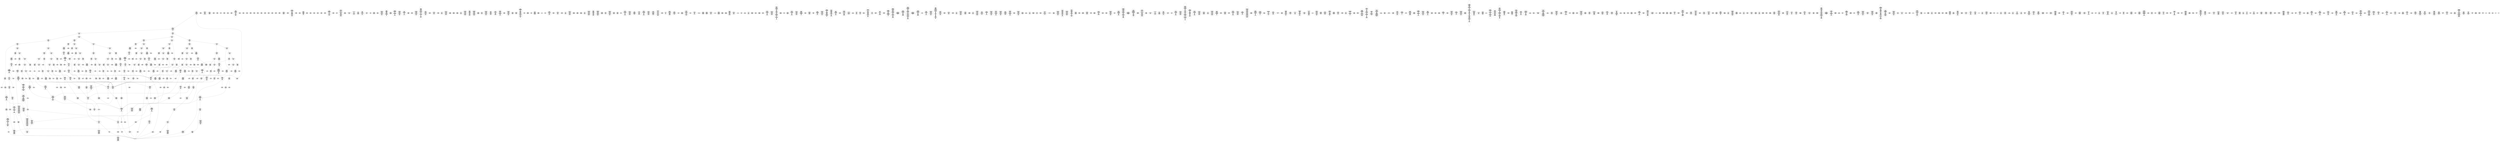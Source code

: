 /* Generated by GvGen v.1.0 (https://www.github.com/stricaud/gvgen) */

digraph G {
compound=true;
   node1 [label="[anywhere]"];
   node2 [label="# 0x0
PUSHX Data
PUSHX Data
MSTORE
PUSHX LogicData
CALLDATASIZE
LT
PUSHX Data
JUMPI
"];
   node3 [label="# 0xd
PUSHX Data
CALLDATALOAD
PUSHX BitData
SHR
PUSHX LogicData
GT
PUSHX Data
JUMPI
"];
   node4 [label="# 0x1e
PUSHX LogicData
GT
PUSHX Data
JUMPI
"];
   node5 [label="# 0x29
PUSHX LogicData
GT
PUSHX Data
JUMPI
"];
   node6 [label="# 0x34
PUSHX LogicData
GT
PUSHX Data
JUMPI
"];
   node7 [label="# 0x3f
PUSHX LogicData
EQ
PUSHX Data
JUMPI
"];
   node8 [label="# 0x4a
PUSHX LogicData
EQ
PUSHX Data
JUMPI
"];
   node9 [label="# 0x55
PUSHX LogicData
EQ
PUSHX Data
JUMPI
"];
   node10 [label="# 0x60
PUSHX LogicData
EQ
PUSHX Data
JUMPI
"];
   node11 [label="# 0x6b
PUSHX Data
REVERT
"];
   node12 [label="# 0x6f
JUMPDEST
PUSHX LogicData
EQ
PUSHX Data
JUMPI
"];
   node13 [label="# 0x7b
PUSHX LogicData
EQ
PUSHX Data
JUMPI
"];
   node14 [label="# 0x86
PUSHX LogicData
EQ
PUSHX Data
JUMPI
"];
   node15 [label="# 0x91
PUSHX Data
REVERT
"];
   node16 [label="# 0x95
JUMPDEST
PUSHX LogicData
EQ
PUSHX Data
JUMPI
"];
   node17 [label="# 0xa1
PUSHX LogicData
EQ
PUSHX Data
JUMPI
"];
   node18 [label="# 0xac
PUSHX LogicData
EQ
PUSHX Data
JUMPI
"];
   node19 [label="# 0xb7
PUSHX LogicData
EQ
PUSHX Data
JUMPI
"];
   node20 [label="# 0xc2
PUSHX LogicData
EQ
PUSHX Data
JUMPI
"];
   node21 [label="# 0xcd
PUSHX LogicData
EQ
PUSHX Data
JUMPI
"];
   node22 [label="# 0xd8
PUSHX Data
REVERT
"];
   node23 [label="# 0xdc
JUMPDEST
PUSHX LogicData
GT
PUSHX Data
JUMPI
"];
   node24 [label="# 0xe8
PUSHX LogicData
GT
PUSHX Data
JUMPI
"];
   node25 [label="# 0xf3
PUSHX LogicData
EQ
PUSHX Data
JUMPI
"];
   node26 [label="# 0xfe
PUSHX LogicData
EQ
PUSHX Data
JUMPI
"];
   node27 [label="# 0x109
PUSHX LogicData
EQ
PUSHX Data
JUMPI
"];
   node28 [label="# 0x114
PUSHX LogicData
EQ
PUSHX Data
JUMPI
"];
   node29 [label="# 0x11f
PUSHX Data
REVERT
"];
   node30 [label="# 0x123
JUMPDEST
PUSHX LogicData
EQ
PUSHX Data
JUMPI
"];
   node31 [label="# 0x12f
PUSHX LogicData
EQ
PUSHX Data
JUMPI
"];
   node32 [label="# 0x13a
PUSHX LogicData
EQ
PUSHX Data
JUMPI
"];
   node33 [label="# 0x145
PUSHX Data
REVERT
"];
   node34 [label="# 0x149
JUMPDEST
PUSHX LogicData
EQ
PUSHX Data
JUMPI
"];
   node35 [label="# 0x155
PUSHX LogicData
EQ
PUSHX Data
JUMPI
"];
   node36 [label="# 0x160
PUSHX LogicData
EQ
PUSHX Data
JUMPI
"];
   node37 [label="# 0x16b
PUSHX LogicData
EQ
PUSHX Data
JUMPI
"];
   node38 [label="# 0x176
PUSHX LogicData
EQ
PUSHX Data
JUMPI
"];
   node39 [label="# 0x181
PUSHX LogicData
EQ
PUSHX Data
JUMPI
"];
   node40 [label="# 0x18c
PUSHX Data
REVERT
"];
   node41 [label="# 0x190
JUMPDEST
PUSHX LogicData
GT
PUSHX Data
JUMPI
"];
   node42 [label="# 0x19c
PUSHX LogicData
GT
PUSHX Data
JUMPI
"];
   node43 [label="# 0x1a7
PUSHX LogicData
GT
PUSHX Data
JUMPI
"];
   node44 [label="# 0x1b2
PUSHX LogicData
EQ
PUSHX Data
JUMPI
"];
   node45 [label="# 0x1bd
PUSHX LogicData
EQ
PUSHX Data
JUMPI
"];
   node46 [label="# 0x1c8
PUSHX LogicData
EQ
PUSHX Data
JUMPI
"];
   node47 [label="# 0x1d3
PUSHX LogicData
EQ
PUSHX Data
JUMPI
"];
   node48 [label="# 0x1de
PUSHX Data
REVERT
"];
   node49 [label="# 0x1e2
JUMPDEST
PUSHX LogicData
EQ
PUSHX Data
JUMPI
"];
   node50 [label="# 0x1ee
PUSHX LogicData
EQ
PUSHX Data
JUMPI
"];
   node51 [label="# 0x1f9
PUSHX LogicData
EQ
PUSHX Data
JUMPI
"];
   node52 [label="# 0x204
PUSHX Data
REVERT
"];
   node53 [label="# 0x208
JUMPDEST
PUSHX LogicData
EQ
PUSHX Data
JUMPI
"];
   node54 [label="# 0x214
PUSHX LogicData
EQ
PUSHX Data
JUMPI
"];
   node55 [label="# 0x21f
PUSHX LogicData
EQ
PUSHX Data
JUMPI
"];
   node56 [label="# 0x22a
PUSHX LogicData
EQ
PUSHX Data
JUMPI
"];
   node57 [label="# 0x235
PUSHX LogicData
EQ
PUSHX Data
JUMPI
"];
   node58 [label="# 0x240
PUSHX LogicData
EQ
PUSHX Data
JUMPI
"];
   node59 [label="# 0x24b
PUSHX Data
REVERT
"];
   node60 [label="# 0x24f
JUMPDEST
PUSHX LogicData
GT
PUSHX Data
JUMPI
"];
   node61 [label="# 0x25b
PUSHX LogicData
GT
PUSHX Data
JUMPI
"];
   node62 [label="# 0x266
PUSHX LogicData
EQ
PUSHX Data
JUMPI
"];
   node63 [label="# 0x271
PUSHX LogicData
EQ
PUSHX Data
JUMPI
"];
   node64 [label="# 0x27c
PUSHX LogicData
EQ
PUSHX Data
JUMPI
"];
   node65 [label="# 0x287
PUSHX LogicData
EQ
PUSHX Data
JUMPI
"];
   node66 [label="# 0x292
PUSHX Data
REVERT
"];
   node67 [label="# 0x296
JUMPDEST
PUSHX LogicData
EQ
PUSHX Data
JUMPI
"];
   node68 [label="# 0x2a2
PUSHX LogicData
EQ
PUSHX Data
JUMPI
"];
   node69 [label="# 0x2ad
PUSHX LogicData
EQ
PUSHX Data
JUMPI
"];
   node70 [label="# 0x2b8
PUSHX Data
REVERT
"];
   node71 [label="# 0x2bc
JUMPDEST
PUSHX LogicData
EQ
PUSHX Data
JUMPI
"];
   node72 [label="# 0x2c8
PUSHX LogicData
EQ
PUSHX Data
JUMPI
"];
   node73 [label="# 0x2d3
PUSHX LogicData
EQ
PUSHX Data
JUMPI
"];
   node74 [label="# 0x2de
PUSHX LogicData
EQ
PUSHX Data
JUMPI
"];
   node75 [label="# 0x2e9
PUSHX LogicData
EQ
PUSHX Data
JUMPI
"];
   node76 [label="# 0x2f4
PUSHX LogicData
EQ
PUSHX Data
JUMPI
"];
   node77 [label="# 0x2ff
JUMPDEST
PUSHX Data
REVERT
"];
   node78 [label="# 0x304
JUMPDEST
CALLVALUE
ISZERO
PUSHX Data
JUMPI
"];
   node79 [label="# 0x30c
PUSHX Data
REVERT
"];
   node80 [label="# 0x310
JUMPDEST
PUSHX Data
PUSHX Data
CALLDATASIZE
PUSHX Data
PUSHX Data
JUMP
"];
   node81 [label="# 0x31f
JUMPDEST
PUSHX Data
JUMP
"];
   node82 [label="# 0x324
JUMPDEST
PUSHX MemData
MLOAD
ISZERO
ISZERO
MSTORE
PUSHX ArithData
ADD
"];
   node83 [label="# 0x330
JUMPDEST
PUSHX MemData
MLOAD
SUB
RETURN
"];
   node84 [label="# 0x339
JUMPDEST
CALLVALUE
ISZERO
PUSHX Data
JUMPI
"];
   node85 [label="# 0x341
PUSHX Data
REVERT
"];
   node86 [label="# 0x345
JUMPDEST
PUSHX Data
PUSHX Data
JUMP
"];
   node87 [label="# 0x34e
JUMPDEST
PUSHX MemData
MLOAD
MSTORE
PUSHX ArithData
ADD
PUSHX Data
JUMP
"];
   node88 [label="# 0x35c
JUMPDEST
CALLVALUE
ISZERO
PUSHX Data
JUMPI
"];
   node89 [label="# 0x364
PUSHX Data
REVERT
"];
   node90 [label="# 0x368
JUMPDEST
PUSHX Data
PUSHX Data
JUMP
"];
   node91 [label="# 0x371
JUMPDEST
PUSHX MemData
MLOAD
PUSHX Data
PUSHX Data
JUMP
"];
   node92 [label="# 0x37e
JUMPDEST
CALLVALUE
ISZERO
PUSHX Data
JUMPI
"];
   node93 [label="# 0x386
PUSHX Data
REVERT
"];
   node94 [label="# 0x38a
JUMPDEST
PUSHX Data
PUSHX Data
CALLDATASIZE
PUSHX Data
PUSHX Data
JUMP
"];
   node95 [label="# 0x399
JUMPDEST
PUSHX Data
JUMP
"];
   node96 [label="# 0x39e
JUMPDEST
PUSHX MemData
MLOAD
PUSHX ArithData
PUSHX BitData
PUSHX BitData
SHL
SUB
AND
MSTORE
PUSHX ArithData
ADD
PUSHX Data
JUMP
"];
   node97 [label="# 0x3b6
JUMPDEST
CALLVALUE
ISZERO
PUSHX Data
JUMPI
"];
   node98 [label="# 0x3be
PUSHX Data
REVERT
"];
   node99 [label="# 0x3c2
JUMPDEST
PUSHX Data
PUSHX Data
CALLDATASIZE
PUSHX Data
PUSHX Data
JUMP
"];
   node100 [label="# 0x3d1
JUMPDEST
PUSHX Data
JUMP
"];
   node101 [label="# 0x3d6
JUMPDEST
STOP
"];
   node102 [label="# 0x3d8
JUMPDEST
CALLVALUE
ISZERO
PUSHX Data
JUMPI
"];
   node103 [label="# 0x3e0
PUSHX Data
REVERT
"];
   node104 [label="# 0x3e4
JUMPDEST
PUSHX StorData
SLOAD
PUSHX Data
PUSHX BitData
AND
JUMP
"];
   node105 [label="# 0x3f2
JUMPDEST
PUSHX MemData
MLOAD
PUSHX Data
PUSHX Data
JUMP
"];
   node106 [label="# 0x3ff
JUMPDEST
PUSHX Data
PUSHX Data
CALLDATASIZE
PUSHX Data
PUSHX Data
JUMP
"];
   node107 [label="# 0x40d
JUMPDEST
PUSHX Data
JUMP
"];
   node108 [label="# 0x412
JUMPDEST
CALLVALUE
ISZERO
PUSHX Data
JUMPI
"];
   node109 [label="# 0x41a
PUSHX Data
REVERT
"];
   node110 [label="# 0x41e
JUMPDEST
PUSHX Data
PUSHX StorData
SLOAD
JUMP
"];
   node111 [label="# 0x428
JUMPDEST
CALLVALUE
ISZERO
PUSHX Data
JUMPI
"];
   node112 [label="# 0x430
PUSHX Data
REVERT
"];
   node113 [label="# 0x434
JUMPDEST
PUSHX StorData
SLOAD
PUSHX StorData
SLOAD
SUB
PUSHX BitData
NOT
ADD
PUSHX Data
JUMP
"];
   node114 [label="# 0x445
JUMPDEST
CALLVALUE
ISZERO
PUSHX Data
JUMPI
"];
   node115 [label="# 0x44d
PUSHX Data
REVERT
"];
   node116 [label="# 0x451
JUMPDEST
PUSHX Data
PUSHX Data
JUMP
"];
   node117 [label="# 0x45a
JUMPDEST
CALLVALUE
ISZERO
PUSHX Data
JUMPI
"];
   node118 [label="# 0x462
PUSHX Data
REVERT
"];
   node119 [label="# 0x466
JUMPDEST
PUSHX Data
PUSHX Data
CALLDATASIZE
PUSHX Data
PUSHX Data
JUMP
"];
   node120 [label="# 0x475
JUMPDEST
PUSHX Data
JUMP
"];
   node121 [label="# 0x47a
JUMPDEST
CALLVALUE
ISZERO
PUSHX Data
JUMPI
"];
   node122 [label="# 0x482
PUSHX Data
REVERT
"];
   node123 [label="# 0x486
JUMPDEST
PUSHX Data
PUSHX Data
CALLDATASIZE
PUSHX Data
PUSHX Data
JUMP
"];
   node124 [label="# 0x495
JUMPDEST
PUSHX Data
JUMP
"];
   node125 [label="# 0x49a
JUMPDEST
PUSHX Data
MLOAD
PUSHX ArithData
PUSHX BitData
PUSHX BitData
SHL
SUB
AND
MSTORE
PUSHX ArithData
ADD
MSTORE
ADD
PUSHX Data
JUMP
"];
   node126 [label="# 0x4b9
JUMPDEST
PUSHX Data
PUSHX Data
CALLDATASIZE
PUSHX Data
PUSHX Data
JUMP
"];
   node127 [label="# 0x4c7
JUMPDEST
PUSHX Data
JUMP
"];
   node128 [label="# 0x4cc
JUMPDEST
CALLVALUE
ISZERO
PUSHX Data
JUMPI
"];
   node129 [label="# 0x4d4
PUSHX Data
REVERT
"];
   node130 [label="# 0x4d8
JUMPDEST
PUSHX Data
PUSHX Data
CALLDATASIZE
PUSHX Data
PUSHX Data
JUMP
"];
   node131 [label="# 0x4e7
JUMPDEST
PUSHX Data
JUMP
"];
   node132 [label="# 0x4ec
JUMPDEST
CALLVALUE
ISZERO
PUSHX Data
JUMPI
"];
   node133 [label="# 0x4f4
PUSHX Data
REVERT
"];
   node134 [label="# 0x4f8
JUMPDEST
PUSHX Data
PUSHX Data
CALLDATASIZE
PUSHX Data
PUSHX Data
JUMP
"];
   node135 [label="# 0x507
JUMPDEST
PUSHX Data
JUMP
"];
   node136 [label="# 0x50c
JUMPDEST
CALLVALUE
ISZERO
PUSHX Data
JUMPI
"];
   node137 [label="# 0x514
PUSHX Data
REVERT
"];
   node138 [label="# 0x518
JUMPDEST
PUSHX Data
PUSHX Data
JUMP
"];
   node139 [label="# 0x540
JUMPDEST
CALLVALUE
ISZERO
PUSHX Data
JUMPI
"];
   node140 [label="# 0x548
PUSHX Data
REVERT
"];
   node141 [label="# 0x54c
JUMPDEST
PUSHX Data
PUSHX Data
CALLDATASIZE
PUSHX Data
PUSHX Data
JUMP
"];
   node142 [label="# 0x55b
JUMPDEST
PUSHX Data
JUMP
"];
   node143 [label="# 0x560
JUMPDEST
CALLVALUE
ISZERO
PUSHX Data
JUMPI
"];
   node144 [label="# 0x568
PUSHX Data
REVERT
"];
   node145 [label="# 0x56c
JUMPDEST
PUSHX Data
PUSHX Data
CALLDATASIZE
PUSHX Data
PUSHX Data
JUMP
"];
   node146 [label="# 0x57b
JUMPDEST
PUSHX Data
JUMP
"];
   node147 [label="# 0x580
JUMPDEST
CALLVALUE
ISZERO
PUSHX Data
JUMPI
"];
   node148 [label="# 0x588
PUSHX Data
REVERT
"];
   node149 [label="# 0x58c
JUMPDEST
PUSHX Data
PUSHX StorData
SLOAD
JUMP
"];
   node150 [label="# 0x596
JUMPDEST
CALLVALUE
ISZERO
PUSHX Data
JUMPI
"];
   node151 [label="# 0x59e
PUSHX Data
REVERT
"];
   node152 [label="# 0x5a2
JUMPDEST
PUSHX Data
PUSHX Data
CALLDATASIZE
PUSHX Data
PUSHX Data
JUMP
"];
   node153 [label="# 0x5b1
JUMPDEST
PUSHX Data
JUMP
"];
   node154 [label="# 0x5b6
JUMPDEST
CALLVALUE
ISZERO
PUSHX Data
JUMPI
"];
   node155 [label="# 0x5be
PUSHX Data
REVERT
"];
   node156 [label="# 0x5c2
JUMPDEST
PUSHX Data
PUSHX Data
CALLDATASIZE
PUSHX Data
PUSHX Data
JUMP
"];
   node157 [label="# 0x5d1
JUMPDEST
PUSHX Data
JUMP
"];
   node158 [label="# 0x5d6
JUMPDEST
CALLVALUE
ISZERO
PUSHX Data
JUMPI
"];
   node159 [label="# 0x5de
PUSHX Data
REVERT
"];
   node160 [label="# 0x5e2
JUMPDEST
PUSHX Data
PUSHX Data
JUMP
"];
   node161 [label="# 0x5eb
JUMPDEST
CALLVALUE
ISZERO
PUSHX Data
JUMPI
"];
   node162 [label="# 0x5f3
PUSHX Data
REVERT
"];
   node163 [label="# 0x5f7
JUMPDEST
PUSHX Data
PUSHX Data
CALLDATASIZE
PUSHX Data
PUSHX Data
JUMP
"];
   node164 [label="# 0x606
JUMPDEST
PUSHX Data
JUMP
"];
   node165 [label="# 0x60b
JUMPDEST
CALLVALUE
ISZERO
PUSHX Data
JUMPI
"];
   node166 [label="# 0x613
PUSHX Data
REVERT
"];
   node167 [label="# 0x617
JUMPDEST
PUSHX Data
PUSHX Data
CALLDATASIZE
PUSHX Data
PUSHX Data
JUMP
"];
   node168 [label="# 0x626
JUMPDEST
PUSHX Data
JUMP
"];
   node169 [label="# 0x62b
JUMPDEST
CALLVALUE
ISZERO
PUSHX Data
JUMPI
"];
   node170 [label="# 0x633
PUSHX Data
REVERT
"];
   node171 [label="# 0x637
JUMPDEST
PUSHX Data
PUSHX Data
CALLDATASIZE
PUSHX Data
PUSHX Data
JUMP
"];
   node172 [label="# 0x646
JUMPDEST
PUSHX Data
JUMP
"];
   node173 [label="# 0x64b
JUMPDEST
CALLVALUE
ISZERO
PUSHX Data
JUMPI
"];
   node174 [label="# 0x653
PUSHX Data
REVERT
"];
   node175 [label="# 0x657
JUMPDEST
PUSHX Data
PUSHX Data
CALLDATASIZE
PUSHX Data
PUSHX Data
JUMP
"];
   node176 [label="# 0x666
JUMPDEST
PUSHX Data
JUMP
"];
   node177 [label="# 0x66b
JUMPDEST
CALLVALUE
ISZERO
PUSHX Data
JUMPI
"];
   node178 [label="# 0x673
PUSHX Data
REVERT
"];
   node179 [label="# 0x677
JUMPDEST
PUSHX Data
PUSHX Data
JUMP
"];
   node180 [label="# 0x680
JUMPDEST
CALLVALUE
ISZERO
PUSHX Data
JUMPI
"];
   node181 [label="# 0x688
PUSHX Data
REVERT
"];
   node182 [label="# 0x68c
JUMPDEST
PUSHX Data
PUSHX Data
CALLDATASIZE
PUSHX Data
PUSHX Data
JUMP
"];
   node183 [label="# 0x69b
JUMPDEST
PUSHX Data
JUMP
"];
   node184 [label="# 0x6a0
JUMPDEST
PUSHX MemData
MLOAD
PUSHX Data
PUSHX Data
JUMP
"];
   node185 [label="# 0x6ad
JUMPDEST
CALLVALUE
ISZERO
PUSHX Data
JUMPI
"];
   node186 [label="# 0x6b5
PUSHX Data
REVERT
"];
   node187 [label="# 0x6b9
JUMPDEST
PUSHX Data
PUSHX Data
JUMP
"];
   node188 [label="# 0x6c2
JUMPDEST
CALLVALUE
ISZERO
PUSHX Data
JUMPI
"];
   node189 [label="# 0x6ca
PUSHX Data
REVERT
"];
   node190 [label="# 0x6ce
JUMPDEST
PUSHX Data
PUSHX Data
CALLDATASIZE
PUSHX Data
PUSHX Data
JUMP
"];
   node191 [label="# 0x6dd
JUMPDEST
PUSHX Data
JUMP
"];
   node192 [label="# 0x6e2
JUMPDEST
CALLVALUE
ISZERO
PUSHX Data
JUMPI
"];
   node193 [label="# 0x6ea
PUSHX Data
REVERT
"];
   node194 [label="# 0x6ee
JUMPDEST
PUSHX Data
PUSHX Data
JUMP
"];
   node195 [label="# 0x716
JUMPDEST
CALLVALUE
ISZERO
PUSHX Data
JUMPI
"];
   node196 [label="# 0x71e
PUSHX Data
REVERT
"];
   node197 [label="# 0x722
JUMPDEST
PUSHX StorData
SLOAD
PUSHX Data
PUSHX ArithData
PUSHX BitData
PUSHX BitData
SHL
SUB
AND
JUMP
"];
   node198 [label="# 0x736
JUMPDEST
CALLVALUE
ISZERO
PUSHX Data
JUMPI
"];
   node199 [label="# 0x73e
PUSHX Data
REVERT
"];
   node200 [label="# 0x742
JUMPDEST
PUSHX Data
PUSHX Data
JUMP
"];
   node201 [label="# 0x76a
JUMPDEST
CALLVALUE
ISZERO
PUSHX Data
JUMPI
"];
   node202 [label="# 0x772
PUSHX Data
REVERT
"];
   node203 [label="# 0x776
JUMPDEST
PUSHX StorData
SLOAD
PUSHX ArithData
PUSHX BitData
PUSHX BitData
SHL
SUB
AND
PUSHX Data
JUMP
"];
   node204 [label="# 0x788
JUMPDEST
CALLVALUE
ISZERO
PUSHX Data
JUMPI
"];
   node205 [label="# 0x790
PUSHX Data
REVERT
"];
   node206 [label="# 0x794
JUMPDEST
PUSHX Data
PUSHX Data
CALLDATASIZE
PUSHX Data
PUSHX Data
JUMP
"];
   node207 [label="# 0x7a3
JUMPDEST
PUSHX ArithData
PUSHX BitData
PUSHX BitData
SHL
SUB
AND
PUSHX Data
MSTORE
PUSHX Data
PUSHX Data
MSTORE
PUSHX Data
SHA3
SLOAD
PUSHX BitData
SHR
ISZERO
ISZERO
JUMP
"];
   node208 [label="# 0x7c3
JUMPDEST
CALLVALUE
ISZERO
PUSHX Data
JUMPI
"];
   node209 [label="# 0x7cb
PUSHX Data
REVERT
"];
   node210 [label="# 0x7cf
JUMPDEST
PUSHX Data
PUSHX Data
JUMP
"];
   node211 [label="# 0x7d8
JUMPDEST
CALLVALUE
ISZERO
PUSHX Data
JUMPI
"];
   node212 [label="# 0x7e0
PUSHX Data
REVERT
"];
   node213 [label="# 0x7e4
JUMPDEST
PUSHX Data
PUSHX Data
CALLDATASIZE
PUSHX Data
PUSHX Data
JUMP
"];
   node214 [label="# 0x7f3
JUMPDEST
PUSHX Data
JUMP
"];
   node215 [label="# 0x7f8
JUMPDEST
CALLVALUE
ISZERO
PUSHX Data
JUMPI
"];
   node216 [label="# 0x800
PUSHX Data
REVERT
"];
   node217 [label="# 0x804
JUMPDEST
PUSHX StorData
SLOAD
PUSHX BitData
NOT
ADD
PUSHX Data
JUMP
"];
   node218 [label="# 0x811
JUMPDEST
CALLVALUE
ISZERO
PUSHX Data
JUMPI
"];
   node219 [label="# 0x819
PUSHX Data
REVERT
"];
   node220 [label="# 0x81d
JUMPDEST
PUSHX Data
PUSHX Data
JUMP
"];
   node221 [label="# 0x826
JUMPDEST
CALLVALUE
ISZERO
PUSHX Data
JUMPI
"];
   node222 [label="# 0x82e
PUSHX Data
REVERT
"];
   node223 [label="# 0x832
JUMPDEST
PUSHX Data
PUSHX Data
CALLDATASIZE
PUSHX Data
PUSHX Data
JUMP
"];
   node224 [label="# 0x841
JUMPDEST
PUSHX Data
JUMP
"];
   node225 [label="# 0x846
JUMPDEST
CALLVALUE
ISZERO
PUSHX Data
JUMPI
"];
   node226 [label="# 0x84e
PUSHX Data
REVERT
"];
   node227 [label="# 0x852
JUMPDEST
PUSHX Data
PUSHX Data
CALLDATASIZE
PUSHX Data
PUSHX Data
JUMP
"];
   node228 [label="# 0x861
JUMPDEST
PUSHX Data
PUSHX Data
MSTORE
PUSHX Data
MSTORE
PUSHX Data
SHA3
SLOAD
JUMP
"];
   node229 [label="# 0x873
JUMPDEST
CALLVALUE
ISZERO
PUSHX Data
JUMPI
"];
   node230 [label="# 0x87b
PUSHX Data
REVERT
"];
   node231 [label="# 0x87f
JUMPDEST
PUSHX Data
PUSHX StorData
SLOAD
JUMP
"];
   node232 [label="# 0x889
JUMPDEST
CALLVALUE
ISZERO
PUSHX Data
JUMPI
"];
   node233 [label="# 0x891
PUSHX Data
REVERT
"];
   node234 [label="# 0x895
JUMPDEST
PUSHX Data
PUSHX Data
CALLDATASIZE
PUSHX Data
PUSHX Data
JUMP
"];
   node235 [label="# 0x8a4
JUMPDEST
PUSHX Data
JUMP
"];
   node236 [label="# 0x8a9
JUMPDEST
CALLVALUE
ISZERO
PUSHX Data
JUMPI
"];
   node237 [label="# 0x8b1
PUSHX Data
REVERT
"];
   node238 [label="# 0x8b5
JUMPDEST
PUSHX Data
PUSHX Data
CALLDATASIZE
PUSHX Data
PUSHX Data
JUMP
"];
   node239 [label="# 0x8c4
JUMPDEST
PUSHX Data
JUMP
"];
   node240 [label="# 0x8c9
JUMPDEST
CALLVALUE
ISZERO
PUSHX Data
JUMPI
"];
   node241 [label="# 0x8d1
PUSHX Data
REVERT
"];
   node242 [label="# 0x8d5
JUMPDEST
PUSHX Data
PUSHX Data
JUMP
"];
   node243 [label="# 0x8de
JUMPDEST
CALLVALUE
ISZERO
PUSHX Data
JUMPI
"];
   node244 [label="# 0x8e6
PUSHX Data
REVERT
"];
   node245 [label="# 0x8ea
JUMPDEST
PUSHX Data
PUSHX Data
JUMP
"];
   node246 [label="# 0x8f3
JUMPDEST
CALLVALUE
ISZERO
PUSHX Data
JUMPI
"];
   node247 [label="# 0x8fb
PUSHX Data
REVERT
"];
   node248 [label="# 0x8ff
JUMPDEST
PUSHX Data
PUSHX Data
JUMP
"];
   node249 [label="# 0x909
JUMPDEST
CALLVALUE
ISZERO
PUSHX Data
JUMPI
"];
   node250 [label="# 0x911
PUSHX Data
REVERT
"];
   node251 [label="# 0x915
JUMPDEST
PUSHX Data
PUSHX Data
CALLDATASIZE
PUSHX Data
PUSHX Data
JUMP
"];
   node252 [label="# 0x924
JUMPDEST
PUSHX Data
JUMP
"];
   node253 [label="# 0x929
JUMPDEST
CALLVALUE
ISZERO
PUSHX Data
JUMPI
"];
   node254 [label="# 0x931
PUSHX Data
REVERT
"];
   node255 [label="# 0x935
JUMPDEST
PUSHX Data
PUSHX Data
CALLDATASIZE
PUSHX Data
PUSHX Data
JUMP
"];
   node256 [label="# 0x944
JUMPDEST
PUSHX Data
JUMP
"];
   node257 [label="# 0x949
JUMPDEST
CALLVALUE
ISZERO
PUSHX Data
JUMPI
"];
   node258 [label="# 0x951
PUSHX Data
REVERT
"];
   node259 [label="# 0x955
JUMPDEST
PUSHX Data
PUSHX Data
CALLDATASIZE
PUSHX Data
PUSHX Data
JUMP
"];
   node260 [label="# 0x964
JUMPDEST
PUSHX Data
JUMP
"];
   node261 [label="# 0x969
JUMPDEST
CALLVALUE
ISZERO
PUSHX Data
JUMPI
"];
   node262 [label="# 0x971
PUSHX Data
REVERT
"];
   node263 [label="# 0x975
JUMPDEST
PUSHX StorData
SLOAD
PUSHX Data
PUSHX Data
DIV
PUSHX ArithData
PUSHX BitData
PUSHX BitData
SHL
SUB
AND
JUMP
"];
   node264 [label="# 0x98e
JUMPDEST
CALLVALUE
ISZERO
PUSHX Data
JUMPI
"];
   node265 [label="# 0x996
PUSHX Data
REVERT
"];
   node266 [label="# 0x99a
JUMPDEST
PUSHX Data
PUSHX Data
CALLDATASIZE
PUSHX Data
PUSHX Data
JUMP
"];
   node267 [label="# 0x9a9
JUMPDEST
PUSHX Data
JUMP
"];
   node268 [label="# 0x9ae
JUMPDEST
PUSHX Data
PUSHX ArithData
PUSHX BitData
PUSHX BitData
SHL
SUB
NOT
AND
PUSHX BitData
PUSHX BitData
SHL
EQ
PUSHX Data
JUMPI
"];
   node269 [label="# 0x9ca
PUSHX Data
PUSHX Data
JUMP
"];
   node270 [label="# 0x9d3
JUMPDEST
JUMP
"];
   node271 [label="# 0x9d9
JUMPDEST
PUSHX Data
PUSHX StorData
SLOAD
PUSHX Data
PUSHX Data
JUMP
"];
   node272 [label="# 0x9e8
JUMPDEST
PUSHX ArithData
ADD
PUSHX ArithData
DIV
MUL
PUSHX ArithData
ADD
PUSHX MemData
MLOAD
ADD
PUSHX Data
MSTORE
MSTORE
PUSHX ArithData
ADD
SLOAD
PUSHX Data
PUSHX Data
JUMP
"];
   node273 [label="# 0xa14
JUMPDEST
ISZERO
PUSHX Data
JUMPI
"];
   node274 [label="# 0xa1b
PUSHX LogicData
LT
PUSHX Data
JUMPI
"];
   node275 [label="# 0xa23
PUSHX ArithData
SLOAD
DIV
MUL
MSTORE
PUSHX ArithData
ADD
PUSHX Data
JUMP
"];
   node276 [label="# 0xa36
JUMPDEST
ADD
PUSHX Data
MSTORE
PUSHX Data
PUSHX Data
SHA3
"];
   node277 [label="# 0xa44
JUMPDEST
SLOAD
MSTORE
PUSHX ArithData
ADD
PUSHX ArithData
ADD
GT
PUSHX Data
JUMPI
"];
   node278 [label="# 0xa58
SUB
PUSHX BitData
AND
ADD
"];
   node279 [label="# 0xa61
JUMPDEST
JUMP
"];
   node280 [label="# 0xa6b
JUMPDEST
PUSHX Data
PUSHX Data
PUSHX Data
JUMP
"];
   node281 [label="# 0xa76
JUMPDEST
PUSHX Data
JUMPI
"];
   node282 [label="# 0xa7b
PUSHX MemData
MLOAD
PUSHX BitData
PUSHX BitData
SHL
MSTORE
PUSHX ArithData
ADD
PUSHX MemData
MLOAD
SUB
REVERT
"];
   node283 [label="# 0xa93
JUMPDEST
PUSHX Data
MSTORE
PUSHX Data
PUSHX Data
MSTORE
PUSHX Data
SHA3
SLOAD
PUSHX ArithData
PUSHX BitData
PUSHX BitData
SHL
SUB
AND
JUMP
"];
   node284 [label="# 0xaaf
JUMPDEST
PUSHX Data
PUSHX Data
PUSHX Data
JUMP
"];
   node285 [label="# 0xaba
JUMPDEST
PUSHX ArithData
PUSHX BitData
PUSHX BitData
SHL
SUB
AND
PUSHX ArithData
PUSHX BitData
PUSHX BitData
SHL
SUB
AND
SUB
PUSHX Data
JUMPI
"];
   node286 [label="# 0xad6
PUSHX MemData
MLOAD
PUSHX BitData
PUSHX BitData
SHL
MSTORE
PUSHX ArithData
ADD
PUSHX MemData
MLOAD
SUB
REVERT
"];
   node287 [label="# 0xaee
JUMPDEST
CALLER
PUSHX ArithData
PUSHX BitData
PUSHX BitData
SHL
SUB
AND
EQ
PUSHX Data
JUMPI
"];
   node288 [label="# 0xaff
PUSHX Data
CALLER
PUSHX Data
JUMP
"];
   node289 [label="# 0xb08
JUMPDEST
PUSHX Data
JUMPI
"];
   node290 [label="# 0xb0d
PUSHX MemData
MLOAD
PUSHX BitData
PUSHX BitData
SHL
MSTORE
PUSHX ArithData
ADD
PUSHX MemData
MLOAD
SUB
REVERT
"];
   node291 [label="# 0xb25
JUMPDEST
PUSHX Data
MSTORE
PUSHX Data
PUSHX Data
MSTORE
PUSHX MemData
SHA3
SLOAD
PUSHX ArithData
PUSHX BitData
PUSHX BitData
SHL
SUB
NOT
AND
PUSHX ArithData
PUSHX BitData
PUSHX BitData
SHL
SUB
AND
OR
SSTORE
MLOAD
AND
PUSHX Data
LOGX
JUMP
"];
   node292 [label="# 0xb81
JUMPDEST
PUSHX StorData
SLOAD
PUSHX Data
PUSHX BitData
AND
PUSHX LogicData
GT
ISZERO
PUSHX Data
JUMPI
"];
   node293 [label="# 0xb94
PUSHX Data
PUSHX Data
JUMP
"];
   node294 [label="# 0xb9b
JUMPDEST
PUSHX LogicData
GT
ISZERO
PUSHX Data
JUMPI
"];
   node295 [label="# 0xba6
PUSHX Data
PUSHX Data
JUMP
"];
   node296 [label="# 0xbad
JUMPDEST
GT
ISZERO
PUSHX Data
JUMPI
"];
   node297 [label="# 0xbb4
PUSHX MemData
MLOAD
PUSHX BitData
PUSHX BitData
SHL
MSTORE
PUSHX ArithData
ADD
PUSHX Data
PUSHX Data
JUMP
"];
   node298 [label="# 0xbce
JUMPDEST
PUSHX MemData
MLOAD
SUB
REVERT
"];
   node299 [label="# 0xbd7
JUMPDEST
PUSHX Data
PUSHX Data
JUMP
"];
   node300 [label="# 0xbdf
JUMPDEST
PUSHX Data
PUSHX Data
JUMP
"];
   node301 [label="# 0xbe7
JUMPDEST
PUSHX Data
PUSHX Data
JUMP
"];
   node302 [label="# 0xbf3
JUMPDEST
GT
ISZERO
PUSHX Data
JUMPI
"];
   node303 [label="# 0xbfa
PUSHX MemData
MLOAD
PUSHX BitData
PUSHX BitData
SHL
MSTORE
PUSHX ArithData
ADD
MSTORE
PUSHX ArithData
ADD
PUSHX Data
JUMP
"];
   node304 [label="# 0xc15
JUMPDEST
CALLER
PUSHX Data
MSTORE
PUSHX Data
PUSHX Data
MSTORE
PUSHX Data
SHA3
SLOAD
PUSHX BitData
SHR
ISZERO
PUSHX Data
JUMPI
"];
   node305 [label="# 0xc2e
PUSHX MemData
MLOAD
PUSHX BitData
PUSHX BitData
SHL
MSTORE
PUSHX Data
PUSHX ArithData
ADD
MSTORE
PUSHX ArithData
ADD
PUSHX Data
JUMP
"];
   node306 [label="# 0xc49
JUMPDEST
PUSHX Data
PUSHX Data
PUSHX Data
JUMP
"];
   node307 [label="# 0xc74
JUMPDEST
CALLVALUE
EQ
PUSHX Data
JUMPI
"];
   node308 [label="# 0xc7b
PUSHX MemData
MLOAD
PUSHX BitData
PUSHX BitData
SHL
MSTORE
PUSHX ArithData
ADD
PUSHX MemData
MLOAD
SUB
REVERT
"];
   node309 [label="# 0xc93
JUMPDEST
PUSHX Data
MLOAD
CALLER
PUSHX ArithData
ADD
MSTORE
PUSHX Data
PUSHX Data
ADD
"];
   node310 [label="# 0xca8
JUMPDEST
PUSHX MemData
MLOAD
PUSHX ArithData
SUB
SUB
MSTORE
PUSHX Data
MSTORE
PUSHX Data
JUMP
"];
   node311 [label="# 0xcbc
JUMPDEST
PUSHX StorData
SLOAD
PUSHX Data
PUSHX Data
DIV
PUSHX ArithData
PUSHX BitData
PUSHX BitData
SHL
SUB
AND
PUSHX Data
JUMP
"];
   node312 [label="# 0xcdb
JUMPDEST
PUSHX Data
JUMPI
"];
   node313 [label="# 0xce0
PUSHX MemData
MLOAD
PUSHX BitData
PUSHX BitData
SHL
MSTORE
PUSHX ArithData
ADD
PUSHX MemData
MLOAD
SUB
REVERT
"];
   node314 [label="# 0xcf8
JUMPDEST
PUSHX Data
CALLER
PUSHX Data
JUMP
"];
   node315 [label="# 0xd02
JUMPDEST
PUSHX Data
PUSHX Data
CALLER
JUMP
"];
   node316 [label="# 0xd0f
JUMPDEST
PUSHX ArithData
PUSHX BitData
PUSHX BitData
SHL
SUB
AND
PUSHX Data
MSTORE
PUSHX Data
PUSHX Data
MSTORE
PUSHX Data
SHA3
SLOAD
PUSHX ArithData
PUSHX BitData
PUSHX BitData
SHL
SUB
AND
PUSHX BitData
PUSHX BitData
SHL
OR
SSTORE
JUMP
"];
   node317 [label="# 0xd3b
JUMPDEST
JUMP
"];
   node318 [label="# 0xd43
JUMPDEST
PUSHX StorData
SLOAD
PUSHX ArithData
PUSHX BitData
PUSHX BitData
SHL
SUB
AND
CALLER
EQ
PUSHX Data
JUMPI
"];
   node319 [label="# 0xd56
PUSHX MemData
MLOAD
PUSHX BitData
PUSHX BitData
SHL
MSTORE
PUSHX ArithData
ADD
PUSHX Data
PUSHX Data
JUMP
"];
   node320 [label="# 0xd6d
JUMPDEST
PUSHX StorData
SLOAD
ISZERO
PUSHX Data
JUMPI
"];
   node321 [label="# 0xd76
PUSHX MemData
MLOAD
PUSHX BitData
PUSHX BitData
SHL
MSTORE
PUSHX ArithData
ADD
PUSHX MemData
MLOAD
SUB
REVERT
"];
   node322 [label="# 0xd8e
JUMPDEST
TIMESTAMP
PUSHX Data
SSTORE
JUMP
"];
   node323 [label="# 0xd94
JUMPDEST
PUSHX Data
PUSHX Data
JUMP
"];
   node324 [label="# 0xd9f
JUMPDEST
JUMP
"];
   node325 [label="# 0xda4
JUMPDEST
PUSHX Data
ADDRESS
PUSHX Data
PUSHX Data
PUSHX Data
PUSHX Data
JUMP
"];
   node326 [label="# 0xdd5
JUMPDEST
PUSHX Data
PUSHX Data
JUMP
"];
   node327 [label="# 0xddf
JUMPDEST
"];
   node328 [label="# 0xde4
JUMPDEST
JUMP
"];
   node329 [label="# 0xdeb
JUMPDEST
PUSHX StorData
SLOAD
PUSHX LogicData
PUSHX BitData
AND
GT
ISZERO
PUSHX Data
JUMPI
"];
   node330 [label="# 0xdfd
PUSHX Data
PUSHX Data
JUMP
"];
   node331 [label="# 0xe04
JUMPDEST
PUSHX LogicData
GT
ISZERO
PUSHX Data
JUMPI
"];
   node332 [label="# 0xe0f
PUSHX Data
PUSHX Data
JUMP
"];
   node333 [label="# 0xe16
JUMPDEST
GT
ISZERO
PUSHX Data
JUMPI
"];
   node334 [label="# 0xe1d
PUSHX MemData
MLOAD
PUSHX BitData
PUSHX BitData
SHL
MSTORE
PUSHX ArithData
ADD
PUSHX Data
PUSHX Data
JUMP
"];
   node335 [label="# 0xe37
JUMPDEST
PUSHX Data
PUSHX Data
JUMP
"];
   node336 [label="# 0xe3f
JUMPDEST
PUSHX Data
PUSHX Data
JUMP
"];
   node337 [label="# 0xe47
JUMPDEST
PUSHX Data
PUSHX Data
JUMP
"];
   node338 [label="# 0xe53
JUMPDEST
GT
ISZERO
PUSHX Data
JUMPI
"];
   node339 [label="# 0xe5a
PUSHX MemData
MLOAD
PUSHX BitData
PUSHX BitData
SHL
MSTORE
PUSHX ArithData
ADD
MSTORE
PUSHX ArithData
ADD
PUSHX Data
JUMP
"];
   node340 [label="# 0xe75
JUMPDEST
CALLER
PUSHX Data
MSTORE
PUSHX Data
PUSHX Data
MSTORE
PUSHX Data
SHA3
SLOAD
PUSHX BitData
SHR
ISZERO
PUSHX Data
JUMPI
"];
   node341 [label="# 0xe8e
PUSHX MemData
MLOAD
PUSHX BitData
PUSHX BitData
SHL
MSTORE
PUSHX Data
PUSHX ArithData
ADD
MSTORE
PUSHX ArithData
ADD
PUSHX Data
JUMP
"];
   node342 [label="# 0xea9
JUMPDEST
PUSHX Data
PUSHX Data
PUSHX Data
JUMP
"];
   node343 [label="# 0xed4
JUMPDEST
CALLVALUE
EQ
PUSHX Data
JUMPI
"];
   node344 [label="# 0xedb
PUSHX MemData
MLOAD
PUSHX BitData
PUSHX BitData
SHL
MSTORE
PUSHX ArithData
ADD
PUSHX MemData
MLOAD
SUB
REVERT
"];
   node345 [label="# 0xef3
JUMPDEST
PUSHX Data
CALLER
PUSHX Data
JUMP
"];
   node346 [label="# 0xefd
JUMPDEST
PUSHX Data
CALLER
PUSHX Data
JUMP
"];
   node347 [label="# 0xf07
JUMPDEST
JUMP
"];
   node348 [label="# 0xf0e
JUMPDEST
PUSHX StorData
SLOAD
PUSHX ArithData
PUSHX BitData
PUSHX BitData
SHL
SUB
AND
CALLER
EQ
PUSHX Data
JUMPI
"];
   node349 [label="# 0xf21
PUSHX MemData
MLOAD
PUSHX BitData
PUSHX BitData
SHL
MSTORE
PUSHX ArithData
ADD
PUSHX Data
PUSHX Data
JUMP
"];
   node350 [label="# 0xf38
JUMPDEST
PUSHX Data
PUSHX Data
PUSHX MemData
MLOAD
PUSHX Data
PUSHX Data
JUMP
"];
   node351 [label="# 0xf6c
JUMPDEST
PUSHX MemData
MLOAD
SUB
LOGX
PUSHX Data
PUSHX Data
PUSHX Data
JUMP
"];
   node352 [label="# 0xf80
JUMPDEST
PUSHX StorData
SLOAD
PUSHX ArithData
PUSHX BitData
PUSHX BitData
SHL
SUB
AND
CALLER
EQ
PUSHX Data
JUMPI
"];
   node353 [label="# 0xf93
PUSHX MemData
MLOAD
PUSHX BitData
PUSHX BitData
SHL
MSTORE
PUSHX ArithData
ADD
PUSHX Data
PUSHX Data
JUMP
"];
   node354 [label="# 0xfaa
JUMPDEST
PUSHX StorData
SLOAD
PUSHX MemData
MLOAD
PUSHX Data
PUSHX Data
PUSHX BitData
AND
PUSHX Data
JUMP
"];
   node355 [label="# 0xfe3
JUMPDEST
PUSHX MemData
MLOAD
SUB
LOGX
PUSHX StorData
SLOAD
PUSHX BitData
NOT
AND
PUSHX Data
PUSHX LogicData
GT
ISZERO
PUSHX Data
JUMPI
"];
   node356 [label="# 0x1003
PUSHX Data
PUSHX Data
JUMP
"];
   node357 [label="# 0x100a
JUMPDEST
MUL
OR
SSTORE
JUMP
"];
   node358 [label="# 0x1012
JUMPDEST
PUSHX Data
PUSHX MemData
MLOAD
PUSHX ArithData
ADD
PUSHX Data
MSTORE
PUSHX Data
MSTORE
PUSHX Data
JUMP
"];
   node359 [label="# 0x102d
JUMPDEST
PUSHX Data
PUSHX StorData
SLOAD
PUSHX ArithData
SUB
PUSHX Data
JUMPI
"];
   node360 [label="# 0x103a
PUSHX Data
JUMP
"];
   node361 [label="# 0x1041
JUMPDEST
PUSHX Data
PUSHX Data
PUSHX Data
JUMP
"];
   node362 [label="# 0x104c
JUMPDEST
PUSHX ArithData
ADD
MLOAD
PUSHX ArithData
PUSHX BitData
PUSHX BitData
SHL
SUB
AND
PUSHX ArithData
SUB
PUSHX Data
JUMPI
"];
   node363 [label="# 0x1064
PUSHX Data
JUMP
"];
   node364 [label="# 0x106c
JUMPDEST
PUSHX StorData
SLOAD
LT
ISZERO
PUSHX Data
JUMPI
"];
   node365 [label="# 0x1077
PUSHX StorData
SLOAD
"];
   node366 [label="# 0x107b
JUMPDEST
PUSHX Data
PUSHX Data
TIMESTAMP
PUSHX Data
JUMP
"];
   node367 [label="# 0x1087
JUMPDEST
PUSHX Data
PUSHX Data
PUSHX Data
PUSHX Data
JUMP
"];
   node368 [label="# 0x1098
JUMPDEST
PUSHX LogicData
GT
ISZERO
PUSHX Data
JUMPI
"];
   node369 [label="# 0x10a4
PUSHX Data
"];
   node370 [label="# 0x10a7
JUMPDEST
PUSHX Data
PUSHX Data
PUSHX Data
PUSHX Data
PUSHX Data
JUMP
"];
   node371 [label="# 0x10b7
JUMPDEST
PUSHX Data
PUSHX Data
JUMP
"];
   node372 [label="# 0x10c1
JUMPDEST
PUSHX Data
PUSHX Data
JUMP
"];
   node373 [label="# 0x10cb
JUMPDEST
PUSHX Data
MSTORE
PUSHX Data
PUSHX Data
MSTORE
PUSHX Data
SHA3
SLOAD
PUSHX Data
PUSHX Data
JUMP
"];
   node374 [label="# 0x10e4
JUMPDEST
PUSHX LogicData
LT
ISZERO
PUSHX Data
JUMPI
"];
   node375 [label="# 0x10f0
PUSHX Data
"];
   node376 [label="# 0x10f3
JUMPDEST
JUMP
"];
   node377 [label="# 0x10fc
JUMPDEST
PUSHX Data
"];
   node378 [label="# 0x10ff
JUMPDEST
LT
ISZERO
PUSHX Data
JUMPI
"];
   node379 [label="# 0x1108
PUSHX Data
PUSHX Data
PUSHX Data
JUMP
"];
   node380 [label="# 0x1114
JUMPDEST
PUSHX Data
JUMP
"];
   node381 [label="# 0x1119
JUMPDEST
PUSHX Data
PUSHX Data
JUMP
"];
   node382 [label="# 0x1123
JUMPDEST
PUSHX Data
JUMP
"];
   node383 [label="# 0x112b
JUMPDEST
PUSHX StorData
SLOAD
PUSHX ArithData
PUSHX BitData
PUSHX BitData
SHL
SUB
AND
CALLER
EQ
PUSHX Data
JUMPI
"];
   node384 [label="# 0x113e
PUSHX MemData
MLOAD
PUSHX BitData
PUSHX BitData
SHL
MSTORE
PUSHX ArithData
ADD
PUSHX Data
PUSHX Data
JUMP
"];
   node385 [label="# 0x1155
JUMPDEST
PUSHX StorData
SLOAD
PUSHX Data
MLOAD
PUSHX ArithData
PUSHX BitData
PUSHX BitData
SHL
SUB
AND
MSTORE
AND
PUSHX ArithData
ADD
MSTORE
PUSHX Data
ADD
PUSHX MemData
MLOAD
SUB
LOGX
PUSHX StorData
SLOAD
PUSHX ArithData
PUSHX BitData
PUSHX BitData
SHL
SUB
NOT
AND
PUSHX ArithData
PUSHX BitData
PUSHX BitData
SHL
SUB
AND
OR
SSTORE
JUMP
"];
   node386 [label="# 0x11be
JUMPDEST
PUSHX Data
PUSHX Data
PUSHX Data
PUSHX Data
PUSHX Data
PUSHX Data
JUMP
"];
   node387 [label="# 0x11ee
JUMPDEST
PUSHX Data
PUSHX Data
JUMP
"];
   node388 [label="# 0x11f8
JUMPDEST
JUMP
"];
   node389 [label="# 0x11fd
JUMPDEST
PUSHX Data
PUSHX Data
PUSHX Data
JUMP
"];
   node390 [label="# 0x1208
JUMPDEST
PUSHX StorData
SLOAD
PUSHX ArithData
PUSHX BitData
PUSHX BitData
SHL
SUB
AND
CALLER
EQ
PUSHX Data
JUMPI
"];
   node391 [label="# 0x121b
PUSHX MemData
MLOAD
PUSHX BitData
PUSHX BitData
SHL
MSTORE
PUSHX ArithData
ADD
PUSHX Data
PUSHX Data
JUMP
"];
   node392 [label="# 0x1232
JUMPDEST
PUSHX Data
PUSHX Data
PUSHX StorData
SLOAD
PUSHX ArithData
PUSHX BitData
PUSHX BitData
SHL
SUB
AND
JUMP
"];
   node393 [label="# 0x1247
JUMPDEST
PUSHX Data
JUMP
"];
   node394 [label="# 0x124d
JUMPDEST
PUSHX StorData
PUSHX Data
SLOAD
PUSHX Data
PUSHX Data
JUMP
"];
   node395 [label="# 0x125f
JUMPDEST
SSTORE
JUMP
"];
   node396 [label="# 0x1267
JUMPDEST
PUSHX Data
PUSHX ArithData
PUSHX BitData
PUSHX BitData
SHL
SUB
AND
PUSHX Data
JUMPI
"];
   node397 [label="# 0x1278
PUSHX MemData
MLOAD
PUSHX BitData
PUSHX BitData
SHL
MSTORE
PUSHX ArithData
ADD
PUSHX MemData
MLOAD
SUB
REVERT
"];
   node398 [label="# 0x1290
JUMPDEST
PUSHX ArithData
PUSHX BitData
PUSHX BitData
SHL
SUB
AND
PUSHX Data
MSTORE
PUSHX Data
PUSHX Data
MSTORE
PUSHX Data
SHA3
SLOAD
PUSHX ArithData
PUSHX BitData
PUSHX BitData
SHL
SUB
AND
JUMP
"];
   node399 [label="# 0x12b5
JUMPDEST
PUSHX BitData
SHR
PUSHX Data
MSTORE
PUSHX Data
PUSHX Data
MSTORE
PUSHX Data
SHA3
SLOAD
PUSHX BitData
PUSHX BitData
AND
SHL
AND
ISZERO
ISZERO
PUSHX Data
JUMP
"];
   node400 [label="# 0x12d8
JUMPDEST
PUSHX StorData
SLOAD
PUSHX ArithData
PUSHX BitData
PUSHX BitData
SHL
SUB
AND
CALLER
EQ
PUSHX Data
JUMPI
"];
   node401 [label="# 0x12eb
PUSHX MemData
MLOAD
PUSHX BitData
PUSHX BitData
SHL
MSTORE
PUSHX ArithData
ADD
PUSHX Data
PUSHX Data
JUMP
"];
   node402 [label="# 0x1302
JUMPDEST
PUSHX Data
PUSHX Data
PUSHX Data
JUMP
"];
   node403 [label="# 0x130c
JUMPDEST
JUMP
"];
   node404 [label="# 0x130e
JUMPDEST
PUSHX Data
MLOAD
PUSHX ArithData
PUSHX BitData
PUSHX BitData
SHL
SUB
GT
ISZERO
PUSHX Data
JUMPI
"];
   node405 [label="# 0x1322
PUSHX Data
PUSHX Data
JUMP
"];
   node406 [label="# 0x1329
JUMPDEST
PUSHX MemData
MLOAD
MSTORE
PUSHX ArithData
MUL
PUSHX ArithData
ADD
ADD
PUSHX Data
MSTORE
ISZERO
PUSHX Data
JUMPI
"];
   node407 [label="# 0x1343
PUSHX ArithData
ADD
PUSHX ArithData
MUL
CALLDATASIZE
CALLDATACOPY
ADD
"];
   node408 [label="# 0x1352
JUMPDEST
PUSHX Data
"];
   node409 [label="# 0x1358
JUMPDEST
MLOAD
LT
ISZERO
PUSHX Data
JUMPI
"];
   node410 [label="# 0x1362
PUSHX Data
PUSHX Data
MLOAD
LT
PUSHX Data
JUMPI
"];
   node411 [label="# 0x1371
PUSHX Data
PUSHX Data
JUMP
"];
   node412 [label="# 0x1378
JUMPDEST
PUSHX ArithData
MUL
PUSHX ArithData
ADD
ADD
MLOAD
PUSHX BitData
SHR
PUSHX Data
MSTORE
PUSHX Data
MSTORE
PUSHX Data
SHA3
SLOAD
PUSHX BitData
PUSHX BitData
AND
SHL
AND
ISZERO
ISZERO
JUMP
"];
   node413 [label="# 0x13a4
JUMPDEST
MLOAD
LT
PUSHX Data
JUMPI
"];
   node414 [label="# 0x13af
PUSHX Data
PUSHX Data
JUMP
"];
   node415 [label="# 0x13b6
JUMPDEST
ISZERO
ISZERO
PUSHX ArithData
MUL
ADD
ADD
MSTORE
PUSHX Data
PUSHX Data
JUMP
"];
   node416 [label="# 0x13d0
JUMPDEST
PUSHX Data
JUMP
"];
   node417 [label="# 0x13d8
JUMPDEST
JUMP
"];
   node418 [label="# 0x13de
JUMPDEST
PUSHX LogicData
SELFBALANCE
GT
PUSHX Data
JUMPI
"];
   node419 [label="# 0x13e7
PUSHX MemData
MLOAD
PUSHX BitData
PUSHX BitData
SHL
MSTORE
PUSHX Data
PUSHX ArithData
ADD
MSTORE
PUSHX Data
PUSHX ArithData
ADD
MSTORE
PUSHX BitData
PUSHX BitData
SHL
PUSHX ArithData
ADD
MSTORE
PUSHX ArithData
ADD
PUSHX Data
JUMP
"];
   node420 [label="# 0x141d
JUMPDEST
PUSHX Data
PUSHX Data
PUSHX StorData
SLOAD
PUSHX ArithData
PUSHX BitData
PUSHX BitData
SHL
SUB
AND
JUMP
"];
   node421 [label="# 0x1431
JUMPDEST
PUSHX ArithData
PUSHX BitData
PUSHX BitData
SHL
SUB
AND
SELFBALANCE
PUSHX MemData
MLOAD
PUSHX Data
PUSHX MemData
MLOAD
SUB
GAS
CALL
RETURNDATASIZE
PUSHX LogicData
EQ
PUSHX Data
JUMPI
"];
   node422 [label="# 0x145a
PUSHX MemData
MLOAD
PUSHX BitData
NOT
PUSHX ArithData
RETURNDATASIZE
ADD
AND
ADD
PUSHX Data
MSTORE
RETURNDATASIZE
MSTORE
RETURNDATASIZE
PUSHX Data
PUSHX ArithData
ADD
RETURNDATACOPY
PUSHX Data
JUMP
"];
   node423 [label="# 0x147b
JUMPDEST
PUSHX Data
"];
   node424 [label="# 0x1480
JUMPDEST
PUSHX Data
JUMPI
"];
   node425 [label="# 0x148a
PUSHX MemData
MLOAD
PUSHX BitData
PUSHX BitData
SHL
MSTORE
PUSHX Data
PUSHX ArithData
ADD
MSTORE
PUSHX Data
PUSHX ArithData
ADD
MSTORE
PUSHX BitData
PUSHX BitData
SHL
PUSHX ArithData
ADD
MSTORE
PUSHX ArithData
ADD
PUSHX Data
JUMP
"];
   node426 [label="# 0x14c6
JUMPDEST
JUMP
"];
   node427 [label="# 0x14c9
JUMPDEST
PUSHX ArithData
PUSHX BitData
PUSHX BitData
SHL
SUB
AND
PUSHX Data
PUSHX Data
PUSHX StorData
SLOAD
PUSHX ArithData
PUSHX BitData
PUSHX BitData
SHL
SUB
AND
JUMP
"];
   node428 [label="# 0x14ea
JUMPDEST
PUSHX MemData
MLOAD
PUSHX BitData
PUSHX BitData
SHL
MSTORE
ADDRESS
PUSHX ArithData
ADD
MSTORE
PUSHX ArithData
PUSHX BitData
PUSHX BitData
SHL
SUB
AND
PUSHX Data
PUSHX ArithData
ADD
PUSHX Data
PUSHX MemData
MLOAD
SUB
GAS
STATICCALL
ISZERO
ISZERO
PUSHX Data
JUMPI
"];
   node429 [label="# 0x1525
RETURNDATASIZE
PUSHX Data
RETURNDATACOPY
RETURNDATASIZE
PUSHX Data
REVERT
"];
   node430 [label="# 0x152e
JUMPDEST
PUSHX MemData
MLOAD
RETURNDATASIZE
PUSHX BitData
NOT
PUSHX ArithData
ADD
AND
ADD
PUSHX Data
MSTORE
ADD
PUSHX Data
PUSHX Data
JUMP
"];
   node431 [label="# 0x1552
JUMPDEST
PUSHX MemData
MLOAD
PUSHX ArithData
PUSHX BitData
PUSHX BitData
SHL
SUB
NOT
PUSHX BitData
SHL
AND
MSTORE
PUSHX ArithData
PUSHX BitData
PUSHX BitData
SHL
SUB
AND
PUSHX ArithData
ADD
MSTORE
PUSHX ArithData
ADD
MSTORE
PUSHX ArithData
ADD
PUSHX Data
PUSHX MemData
MLOAD
SUB
PUSHX Data
GAS
CALL
ISZERO
ISZERO
PUSHX Data
JUMPI
"];
   node432 [label="# 0x1594
RETURNDATASIZE
PUSHX Data
RETURNDATACOPY
RETURNDATASIZE
PUSHX Data
REVERT
"];
   node433 [label="# 0x159d
JUMPDEST
PUSHX MemData
MLOAD
RETURNDATASIZE
PUSHX BitData
NOT
PUSHX ArithData
ADD
AND
ADD
PUSHX Data
MSTORE
ADD
PUSHX Data
PUSHX Data
JUMP
"];
   node434 [label="# 0x15c1
JUMPDEST
JUMP
"];
   node435 [label="# 0x15c5
JUMPDEST
PUSHX Data
PUSHX StorData
SLOAD
PUSHX Data
PUSHX Data
JUMP
"];
   node436 [label="# 0x15d4
JUMPDEST
CALLER
PUSHX ArithData
PUSHX BitData
PUSHX BitData
SHL
SUB
AND
SUB
PUSHX Data
JUMPI
"];
   node437 [label="# 0x15e5
PUSHX MemData
MLOAD
PUSHX BitData
PUSHX BitData
SHL
MSTORE
PUSHX ArithData
ADD
PUSHX MemData
MLOAD
SUB
REVERT
"];
   node438 [label="# 0x15fd
JUMPDEST
CALLER
PUSHX Data
MSTORE
PUSHX Data
PUSHX ArithData
MSTORE
PUSHX MemData
SHA3
PUSHX ArithData
PUSHX BitData
PUSHX BitData
SHL
SUB
AND
MSTORE
MSTORE
SHA3
SLOAD
PUSHX BitData
NOT
AND
ISZERO
ISZERO
OR
SSTORE
MLOAD
MSTORE
PUSHX Data
ADD
PUSHX MemData
MLOAD
SUB
LOGX
JUMP
"];
   node439 [label="# 0x1669
JUMPDEST
PUSHX Data
PUSHX StorData
SLOAD
PUSHX StorData
SLOAD
PUSHX Data
PUSHX StorData
SLOAD
PUSHX BitData
NOT
ADD
JUMP
"];
   node440 [label="# 0x167e
JUMPDEST
PUSHX Data
PUSHX Data
JUMP
"];
   node441 [label="# 0x1688
JUMPDEST
PUSHX StorData
SLOAD
PUSHX Data
PUSHX BitData
AND
PUSHX LogicData
GT
ISZERO
PUSHX Data
JUMPI
"];
   node442 [label="# 0x169b
PUSHX Data
PUSHX Data
JUMP
"];
   node443 [label="# 0x16a2
JUMPDEST
PUSHX LogicData
GT
ISZERO
PUSHX Data
JUMPI
"];
   node444 [label="# 0x16ad
PUSHX Data
PUSHX Data
JUMP
"];
   node445 [label="# 0x16b4
JUMPDEST
GT
ISZERO
PUSHX Data
JUMPI
"];
   node446 [label="# 0x16bb
PUSHX MemData
MLOAD
PUSHX BitData
PUSHX BitData
SHL
MSTORE
PUSHX ArithData
ADD
PUSHX Data
PUSHX Data
JUMP
"];
   node447 [label="# 0x16d5
JUMPDEST
PUSHX StorData
SLOAD
PUSHX Data
PUSHX Data
PUSHX Data
JUMP
"];
   node448 [label="# 0x16e6
JUMPDEST
PUSHX Data
PUSHX Data
JUMP
"];
   node449 [label="# 0x16f3
JUMPDEST
GT
ISZERO
PUSHX Data
JUMPI
"];
   node450 [label="# 0x16fa
PUSHX MemData
MLOAD
PUSHX BitData
PUSHX BitData
SHL
MSTORE
PUSHX ArithData
ADD
MSTORE
PUSHX ArithData
ADD
PUSHX Data
JUMP
"];
   node451 [label="# 0x1715
JUMPDEST
CALLER
PUSHX Data
PUSHX ArithData
ADD
PUSHX ArithData
ADD
PUSHX Data
JUMP
"];
   node452 [label="# 0x1728
JUMPDEST
PUSHX ArithData
PUSHX BitData
PUSHX BitData
SHL
SUB
AND
EQ
PUSHX Data
JUMPI
"];
   node453 [label="# 0x1737
PUSHX MemData
MLOAD
PUSHX BitData
PUSHX BitData
SHL
MSTORE
PUSHX ArithData
ADD
PUSHX MemData
MLOAD
SUB
REVERT
"];
   node454 [label="# 0x174f
JUMPDEST
PUSHX StorData
SLOAD
PUSHX Data
DIV
PUSHX ArithData
PUSHX BitData
PUSHX BitData
SHL
SUB
AND
PUSHX Data
JUMPI
"];
   node455 [label="# 0x1765
PUSHX MemData
MLOAD
PUSHX BitData
PUSHX BitData
SHL
MSTORE
PUSHX ArithData
ADD
PUSHX MemData
MLOAD
SUB
REVERT
"];
   node456 [label="# 0x177d
JUMPDEST
PUSHX Data
PUSHX Data
PUSHX MemData
MLOAD
PUSHX ArithData
ADD
PUSHX Data
PUSHX Data
JUMP
"];
   node457 [label="# 0x1793
JUMPDEST
PUSHX StorData
SLOAD
PUSHX Data
PUSHX Data
DIV
PUSHX ArithData
PUSHX BitData
PUSHX BitData
SHL
SUB
AND
PUSHX Data
JUMP
"];
   node458 [label="# 0x17b2
JUMPDEST
PUSHX Data
JUMPI
"];
   node459 [label="# 0x17b7
PUSHX MemData
MLOAD
PUSHX BitData
PUSHX BitData
SHL
MSTORE
PUSHX ArithData
ADD
PUSHX MemData
MLOAD
SUB
REVERT
"];
   node460 [label="# 0x17cf
JUMPDEST
PUSHX Data
PUSHX Data
PUSHX Data
JUMP
"];
   node461 [label="# 0x17db
JUMPDEST
PUSHX Data
"];
   node462 [label="# 0x17e2
JUMPDEST
LT
ISZERO
PUSHX Data
JUMPI
"];
   node463 [label="# 0x17eb
PUSHX Data
PUSHX Data
PUSHX Data
JUMP
"];
   node464 [label="# 0x17f6
JUMPDEST
LT
PUSHX Data
JUMPI
"];
   node465 [label="# 0x17ff
PUSHX Data
PUSHX Data
JUMP
"];
   node466 [label="# 0x1806
JUMPDEST
PUSHX ArithData
MUL
ADD
CALLDATALOAD
PUSHX LogicData
LT
PUSHX Data
JUMPI
"];
   node467 [label="# 0x1819
PUSHX LogicData
GT
"];
   node468 [label="# 0x181f
JUMPDEST
ISZERO
PUSHX Data
JUMPI
"];
   node469 [label="# 0x1825
PUSHX MemData
MLOAD
PUSHX BitData
PUSHX BitData
SHL
MSTORE
PUSHX ArithData
ADD
PUSHX MemData
MLOAD
SUB
REVERT
"];
   node470 [label="# 0x183d
JUMPDEST
PUSHX BitData
SHR
PUSHX Data
MSTORE
PUSHX Data
PUSHX Data
MSTORE
PUSHX Data
SHA3
SLOAD
PUSHX BitData
PUSHX BitData
AND
SHL
AND
ISZERO
PUSHX Data
JUMPI
"];
   node471 [label="# 0x185f
PUSHX MemData
MLOAD
PUSHX BitData
PUSHX BitData
SHL
MSTORE
PUSHX ArithData
ADD
MSTORE
PUSHX ArithData
ADD
PUSHX Data
JUMP
"];
   node472 [label="# 0x187a
JUMPDEST
PUSHX BitData
SHR
PUSHX Data
MSTORE
PUSHX Data
PUSHX Data
MSTORE
PUSHX Data
SHA3
SLOAD
PUSHX BitData
PUSHX BitData
AND
SHL
OR
SSTORE
PUSHX ArithData
ADD
PUSHX Data
JUMP
"];
   node473 [label="# 0x18a2
JUMPDEST
PUSHX Data
CALLER
PUSHX Data
PUSHX Data
JUMP
"];
   node474 [label="# 0x18b1
JUMPDEST
PUSHX Data
JUMP
"];
   node475 [label="# 0x18b8
JUMPDEST
PUSHX Data
PUSHX Data
JUMP
"];
   node476 [label="# 0x18c2
JUMPDEST
PUSHX StorData
PUSHX Data
SLOAD
PUSHX Data
PUSHX Data
JUMP
"];
   node477 [label="# 0x18d5
JUMPDEST
SSTORE
JUMP
"];
   node478 [label="# 0x18e6
JUMPDEST
PUSHX Data
PUSHX Data
JUMP
"];
   node479 [label="# 0x18f1
JUMPDEST
PUSHX ArithData
PUSHX BitData
PUSHX BitData
SHL
SUB
AND
EXTCODESIZE
ISZERO
PUSHX Data
JUMPI
"];
   node480 [label="# 0x1902
PUSHX Data
PUSHX Data
JUMP
"];
   node481 [label="# 0x190d
JUMPDEST
PUSHX Data
JUMPI
"];
   node482 [label="# 0x1912
PUSHX MemData
MLOAD
PUSHX BitData
PUSHX BitData
SHL
MSTORE
PUSHX ArithData
ADD
PUSHX MemData
MLOAD
SUB
REVERT
"];
   node483 [label="# 0x192a
JUMPDEST
JUMP
"];
   node484 [label="# 0x1930
JUMPDEST
PUSHX StorData
SLOAD
PUSHX Data
PUSHX ArithData
PUSHX BitData
PUSHX BitData
SHL
SUB
AND
ISZERO
PUSHX Data
JUMPI
"];
   node485 [label="# 0x1945
PUSHX StorData
SLOAD
PUSHX MemData
MLOAD
PUSHX BitData
PUSHX BitData
SHL
MSTORE
PUSHX ArithData
ADD
MSTORE
PUSHX ArithData
PUSHX BitData
PUSHX BitData
SHL
SUB
AND
PUSHX Data
PUSHX ArithData
ADD
PUSHX Data
PUSHX MemData
MLOAD
SUB
GAS
STATICCALL
ISZERO
ISZERO
PUSHX Data
JUMPI
"];
   node486 [label="# 0x1984
RETURNDATASIZE
PUSHX Data
RETURNDATACOPY
RETURNDATASIZE
PUSHX Data
REVERT
"];
   node487 [label="# 0x198d
JUMPDEST
PUSHX MemData
MLOAD
RETURNDATASIZE
PUSHX Data
RETURNDATACOPY
PUSHX ArithData
RETURNDATASIZE
ADD
PUSHX BitData
NOT
AND
ADD
PUSHX Data
MSTORE
PUSHX Data
ADD
PUSHX Data
JUMP
"];
   node488 [label="# 0x19b5
JUMPDEST
PUSHX Data
PUSHX Data
JUMP
"];
   node489 [label="# 0x19be
JUMPDEST
PUSHX StorData
SLOAD
PUSHX Data
PUSHX Data
JUMP
"];
   node490 [label="# 0x19cb
JUMPDEST
PUSHX ArithData
ADD
PUSHX ArithData
DIV
MUL
PUSHX ArithData
ADD
PUSHX MemData
MLOAD
ADD
PUSHX Data
MSTORE
MSTORE
PUSHX ArithData
ADD
SLOAD
PUSHX Data
PUSHX Data
JUMP
"];
   node491 [label="# 0x19f7
JUMPDEST
ISZERO
PUSHX Data
JUMPI
"];
   node492 [label="# 0x19fe
PUSHX LogicData
LT
PUSHX Data
JUMPI
"];
   node493 [label="# 0x1a06
PUSHX ArithData
SLOAD
DIV
MUL
MSTORE
PUSHX ArithData
ADD
PUSHX Data
JUMP
"];
   node494 [label="# 0x1a19
JUMPDEST
ADD
PUSHX Data
MSTORE
PUSHX Data
PUSHX Data
SHA3
"];
   node495 [label="# 0x1a27
JUMPDEST
SLOAD
MSTORE
PUSHX ArithData
ADD
PUSHX ArithData
ADD
GT
PUSHX Data
JUMPI
"];
   node496 [label="# 0x1a3b
SUB
PUSHX BitData
AND
ADD
"];
   node497 [label="# 0x1a44
JUMPDEST
JUMP
"];
   node498 [label="# 0x1a4c
JUMPDEST
PUSHX StorData
SLOAD
PUSHX ArithData
PUSHX BitData
PUSHX BitData
SHL
SUB
AND
CALLER
EQ
PUSHX Data
JUMPI
"];
   node499 [label="# 0x1a5f
PUSHX MemData
MLOAD
PUSHX BitData
PUSHX BitData
SHL
MSTORE
PUSHX ArithData
ADD
PUSHX Data
PUSHX Data
JUMP
"];
   node500 [label="# 0x1a76
JUMPDEST
PUSHX StorData
SLOAD
PUSHX Data
MLOAD
PUSHX ArithData
PUSHX BitData
PUSHX BitData
SHL
SUB
PUSHX Data
DIV
AND
MSTORE
AND
PUSHX ArithData
ADD
MSTORE
PUSHX Data
ADD
PUSHX MemData
MLOAD
SUB
LOGX
PUSHX StorData
SLOAD
PUSHX ArithData
PUSHX BitData
PUSHX BitData
SHL
SUB
AND
PUSHX ArithData
MUL
PUSHX ArithData
PUSHX BitData
PUSHX BitData
SHL
SUB
NOT
AND
OR
SSTORE
JUMP
"];
   node501 [label="# 0x1aea
JUMPDEST
PUSHX ArithData
PUSHX BitData
PUSHX BitData
SHL
SUB
AND
PUSHX Data
MSTORE
PUSHX Data
PUSHX Data
MSTORE
PUSHX Data
SHA3
AND
MSTORE
MSTORE
SHA3
SLOAD
PUSHX BitData
AND
JUMP
"];
   node502 [label="# 0x1b18
JUMPDEST
PUSHX StorData
SLOAD
PUSHX ArithData
PUSHX BitData
PUSHX BitData
SHL
SUB
AND
CALLER
EQ
PUSHX Data
JUMPI
"];
   node503 [label="# 0x1b2b
PUSHX MemData
MLOAD
PUSHX BitData
PUSHX BitData
SHL
MSTORE
PUSHX ArithData
ADD
PUSHX Data
PUSHX Data
JUMP
"];
   node504 [label="# 0x1b42
JUMPDEST
PUSHX StorData
SLOAD
PUSHX Data
PUSHX Data
PUSHX Data
JUMP
"];
   node505 [label="# 0x1b54
JUMPDEST
GT
ISZERO
PUSHX Data
JUMPI
"];
   node506 [label="# 0x1b5b
PUSHX MemData
MLOAD
PUSHX BitData
PUSHX BitData
SHL
MSTORE
PUSHX ArithData
ADD
MSTORE
PUSHX ArithData
ADD
PUSHX Data
JUMP
"];
   node507 [label="# 0x1b76
JUMPDEST
PUSHX Data
PUSHX Data
PUSHX StorData
SLOAD
PUSHX ArithData
PUSHX BitData
PUSHX BitData
SHL
SUB
AND
JUMP
"];
   node508 [label="# 0x1b8b
JUMPDEST
PUSHX Data
JUMP
"];
   node509 [label="# 0x1b91
JUMPDEST
PUSHX StorData
PUSHX Data
SLOAD
PUSHX Data
PUSHX Data
JUMP
"];
   node510 [label="# 0x1ba3
JUMPDEST
SSTORE
JUMP
"];
   node511 [label="# 0x1bae
JUMPDEST
PUSHX StorData
SLOAD
PUSHX ArithData
PUSHX BitData
PUSHX BitData
SHL
SUB
AND
CALLER
EQ
PUSHX Data
JUMPI
"];
   node512 [label="# 0x1bc1
PUSHX MemData
MLOAD
PUSHX BitData
PUSHX BitData
SHL
MSTORE
PUSHX ArithData
ADD
PUSHX Data
PUSHX Data
JUMP
"];
   node513 [label="# 0x1bd8
JUMPDEST
PUSHX ArithData
PUSHX BitData
PUSHX BitData
SHL
SUB
AND
PUSHX Data
JUMPI
"];
   node514 [label="# 0x1be7
PUSHX MemData
MLOAD
PUSHX BitData
PUSHX BitData
SHL
MSTORE
PUSHX Data
PUSHX ArithData
ADD
MSTORE
PUSHX Data
PUSHX ArithData
ADD
MSTORE
PUSHX Data
PUSHX ArithData
ADD
MSTORE
PUSHX BitData
PUSHX BitData
SHL
PUSHX ArithData
ADD
MSTORE
PUSHX ArithData
ADD
PUSHX Data
JUMP
"];
   node515 [label="# 0x1c3d
JUMPDEST
PUSHX Data
PUSHX Data
JUMP
"];
   node516 [label="# 0x1c46
JUMPDEST
PUSHX Data
PUSHX BitData
PUSHX BitData
SHL
PUSHX ArithData
PUSHX BitData
PUSHX BitData
SHL
SUB
NOT
AND
EQ
PUSHX Data
JUMPI
"];
   node517 [label="# 0x1c62
PUSHX BitData
PUSHX BitData
SHL
PUSHX ArithData
PUSHX BitData
PUSHX BitData
SHL
SUB
NOT
AND
EQ
"];
   node518 [label="# 0x1c77
JUMPDEST
PUSHX Data
JUMPI
"];
   node519 [label="# 0x1c7d
PUSHX ArithData
PUSHX BitData
PUSHX BitData
SHL
SUB
NOT
AND
PUSHX BitData
PUSHX BitData
SHL
EQ
JUMP
"];
   node520 [label="# 0x1c94
JUMPDEST
PUSHX Data
PUSHX LogicData
GT
ISZERO
ISZERO
PUSHX Data
JUMPI
"];
   node521 [label="# 0x1ca2
PUSHX StorData
SLOAD
LT
"];
   node522 [label="# 0x1ca8
JUMPDEST
ISZERO
PUSHX Data
JUMPI
"];
   node523 [label="# 0x1caf
PUSHX Data
MSTORE
PUSHX Data
PUSHX Data
MSTORE
PUSHX Data
SHA3
SLOAD
PUSHX BitData
PUSHX BitData
SHL
AND
ISZERO
JUMP
"];
   node524 [label="# 0x1cc9
JUMPDEST
PUSHX Data
PUSHX LogicData
GT
PUSHX Data
JUMPI
"];
   node525 [label="# 0x1cd5
PUSHX StorData
SLOAD
LT
ISZERO
PUSHX Data
JUMPI
"];
   node526 [label="# 0x1cdf
PUSHX ArithData
MSTORE
PUSHX Data
PUSHX Data
MSTORE
PUSHX Data
SHA3
SLOAD
PUSHX BitData
PUSHX BitData
SHL
AND
SUB
PUSHX Data
JUMPI
"];
   node527 [label="# 0x1cfc
JUMPDEST
PUSHX ArithData
SUB
PUSHX Data
JUMPI
"];
   node528 [label="# 0x1d05
PUSHX BitData
NOT
ADD
PUSHX Data
MSTORE
PUSHX Data
PUSHX Data
MSTORE
PUSHX Data
SHA3
SLOAD
PUSHX Data
JUMP
"];
   node529 [label="# 0x1d1d
JUMPDEST
JUMP
"];
   node530 [label="# 0x1d24
JUMPDEST
"];
   node531 [label="# 0x1d26
JUMPDEST
PUSHX MemData
MLOAD
PUSHX BitData
PUSHX BitData
SHL
MSTORE
PUSHX ArithData
ADD
PUSHX MemData
MLOAD
SUB
REVERT
"];
   node532 [label="# 0x1d3f
JUMPDEST
PUSHX Data
PUSHX Data
MLOAD
PUSHX Data
JUMP
"];
   node533 [label="# 0x1d4b
JUMPDEST
PUSHX MemData
MLOAD
PUSHX ArithData
ADD
PUSHX Data
PUSHX Data
JUMP
"];
   node534 [label="# 0x1d5d
JUMPDEST
PUSHX MemData
MLOAD
PUSHX ArithData
SUB
SUB
MSTORE
PUSHX Data
MSTORE
MLOAD
PUSHX ArithData
ADD
SHA3
JUMP
"];
   node535 [label="# 0x1d7a
JUMPDEST
PUSHX Data
PUSHX Data
PUSHX Data
PUSHX Data
JUMP
"];
   node536 [label="# 0x1d89
JUMPDEST
PUSHX Data
PUSHX LogicData
GT
ISZERO
PUSHX Data
JUMPI
"];
   node537 [label="# 0x1d9b
PUSHX Data
PUSHX Data
JUMP
"];
   node538 [label="# 0x1da2
JUMPDEST
EQ
ISZERO
PUSHX Data
JUMPI
"];
   node539 [label="# 0x1daa
PUSHX ArithData
PUSHX BitData
PUSHX BitData
SHL
SUB
AND
PUSHX ArithData
PUSHX BitData
PUSHX BitData
SHL
SUB
AND
EQ
"];
   node540 [label="# 0x1dc0
JUMPDEST
ISZERO
PUSHX Data
JUMPI
"];
   node541 [label="# 0x1dc6
PUSHX Data
PUSHX Data
JUMP
"];
   node542 [label="# 0x1dd0
JUMPDEST
PUSHX Data
PUSHX ArithData
PUSHX BitData
PUSHX BitData
SHL
SUB
AND
PUSHX BitData
PUSHX BitData
SHL
PUSHX MemData
MLOAD
PUSHX ArithData
ADD
PUSHX Data
PUSHX Data
JUMP
"];
   node543 [label="# 0x1df8
JUMPDEST
PUSHX MemData
MLOAD
PUSHX BitData
NOT
SUB
ADD
MSTORE
MSTORE
PUSHX ArithData
ADD
MLOAD
PUSHX ArithData
PUSHX BitData
PUSHX BitData
SHL
SUB
AND
PUSHX ArithData
PUSHX BitData
PUSHX BitData
SHL
SUB
NOT
AND
OR
MSTORE
MLOAD
PUSHX Data
PUSHX Data
JUMP
"];
   node544 [label="# 0x1e36
JUMPDEST
PUSHX Data
PUSHX MemData
MLOAD
SUB
GAS
STATICCALL
RETURNDATASIZE
PUSHX LogicData
EQ
PUSHX Data
JUMPI
"];
   node545 [label="# 0x1e50
PUSHX MemData
MLOAD
PUSHX BitData
NOT
PUSHX ArithData
RETURNDATASIZE
ADD
AND
ADD
PUSHX Data
MSTORE
RETURNDATASIZE
MSTORE
RETURNDATASIZE
PUSHX Data
PUSHX ArithData
ADD
RETURNDATACOPY
PUSHX Data
JUMP
"];
   node546 [label="# 0x1e71
JUMPDEST
PUSHX Data
"];
   node547 [label="# 0x1e76
JUMPDEST
ISZERO
PUSHX Data
JUMPI
"];
   node548 [label="# 0x1e83
MLOAD
PUSHX LogicData
EQ
"];
   node549 [label="# 0x1e89
JUMPDEST
ISZERO
PUSHX Data
JUMPI
"];
   node550 [label="# 0x1e90
MLOAD
PUSHX BitData
PUSHX BitData
SHL
PUSHX Data
ADD
PUSHX ArithData
ADD
ADD
PUSHX Data
JUMP
"];
   node551 [label="# 0x1eae
JUMPDEST
PUSHX ArithData
PUSHX BitData
PUSHX BitData
SHL
SUB
NOT
AND
EQ
"];
   node552 [label="# 0x1eba
JUMPDEST
JUMP
"];
   node553 [label="# 0x1ec6
JUMPDEST
PUSHX Data
PUSHX MemData
MLOAD
PUSHX ArithData
ADD
PUSHX Data
MSTORE
PUSHX Data
MSTORE
PUSHX Data
JUMP
"];
   node554 [label="# 0x1ee0
JUMPDEST
PUSHX Data
PUSHX Data
PUSHX Data
JUMP
"];
   node555 [label="# 0x1eeb
JUMPDEST
PUSHX ArithData
PUSHX BitData
PUSHX BitData
SHL
SUB
AND
PUSHX ArithData
PUSHX BitData
PUSHX BitData
SHL
SUB
AND
EQ
PUSHX Data
JUMPI
"];
   node556 [label="# 0x1f07
PUSHX MemData
MLOAD
PUSHX BitData
PUSHX BitData
SHL
MSTORE
PUSHX ArithData
ADD
PUSHX MemData
MLOAD
SUB
REVERT
"];
   node557 [label="# 0x1f1e
JUMPDEST
PUSHX Data
CALLER
PUSHX ArithData
PUSHX BitData
PUSHX BitData
SHL
SUB
AND
EQ
PUSHX Data
JUMPI
"];
   node558 [label="# 0x1f32
PUSHX Data
CALLER
PUSHX Data
JUMP
"];
   node559 [label="# 0x1f3c
JUMPDEST
PUSHX Data
JUMPI
"];
   node560 [label="# 0x1f42
CALLER
PUSHX Data
PUSHX Data
JUMP
"];
   node561 [label="# 0x1f4c
JUMPDEST
PUSHX ArithData
PUSHX BitData
PUSHX BitData
SHL
SUB
AND
EQ
"];
   node562 [label="# 0x1f57
JUMPDEST
PUSHX Data
JUMPI
"];
   node563 [label="# 0x1f5f
PUSHX MemData
MLOAD
PUSHX BitData
PUSHX BitData
SHL
MSTORE
PUSHX ArithData
ADD
PUSHX MemData
MLOAD
SUB
REVERT
"];
   node564 [label="# 0x1f77
JUMPDEST
PUSHX ArithData
PUSHX BitData
PUSHX BitData
SHL
SUB
AND
PUSHX Data
JUMPI
"];
   node565 [label="# 0x1f86
PUSHX MemData
MLOAD
PUSHX BitData
PUSHX BitData
SHL
MSTORE
PUSHX ArithData
ADD
PUSHX MemData
MLOAD
SUB
REVERT
"];
   node566 [label="# 0x1f9e
JUMPDEST
PUSHX Data
PUSHX Data
PUSHX Data
JUMP
"];
   node567 [label="# 0x1fab
JUMPDEST
PUSHX ArithData
MSTORE
PUSHX Data
PUSHX Data
MSTORE
PUSHX Data
SHA3
SLOAD
PUSHX ArithData
PUSHX BitData
PUSHX BitData
SHL
SUB
NOT
AND
SSTORE
PUSHX ArithData
PUSHX BitData
PUSHX BitData
SHL
SUB
AND
MSTORE
PUSHX Data
MSTORE
SHA3
SLOAD
PUSHX BitData
NOT
ADD
SSTORE
AND
MSTORE
SHA3
SLOAD
PUSHX ArithData
ADD
SSTORE
MSTORE
PUSHX Data
MSTORE
SHA3
PUSHX BitData
PUSHX BitData
SHL
TIMESTAMP
PUSHX BitData
SHL
OR
OR
SSTORE
AND
SUB
PUSHX Data
JUMPI
"];
   node568 [label="# 0x2017
PUSHX ArithData
ADD
PUSHX ArithData
MSTORE
PUSHX Data
PUSHX Data
MSTORE
PUSHX Data
SHA3
SLOAD
SUB
PUSHX Data
JUMPI
"];
   node569 [label="# 0x2030
PUSHX StorData
SLOAD
EQ
PUSHX Data
JUMPI
"];
   node570 [label="# 0x2039
PUSHX Data
MSTORE
PUSHX Data
PUSHX Data
MSTORE
PUSHX Data
SHA3
SSTORE
"];
   node571 [label="# 0x204a
JUMPDEST
"];
   node572 [label="# 0x204c
JUMPDEST
PUSHX ArithData
PUSHX BitData
PUSHX BitData
SHL
SUB
AND
PUSHX ArithData
PUSHX BitData
PUSHX BitData
SHL
SUB
AND
PUSHX Data
PUSHX MemData
MLOAD
PUSHX MemData
MLOAD
SUB
LOGX
PUSHX Data
JUMP
"];
   node573 [label="# 0x2092
JUMPDEST
PUSHX Data
MLOAD
PUSHX ArithData
ADD
MSTORE
PUSHX Data
MSTORE
PUSHX ArithData
ADD
MSTORE
ADD
MSTORE
PUSHX Data
PUSHX Data
PUSHX Data
JUMP
"];
   node574 [label="# 0x20bb
JUMPDEST
PUSHX Data
MLOAD
PUSHX ArithData
ADD
MSTORE
PUSHX ArithData
PUSHX BitData
PUSHX BitData
SHL
SUB
AND
MSTORE
PUSHX BitData
SHR
PUSHX ArithData
PUSHX BitData
PUSHX BitData
SHL
SUB
AND
PUSHX ArithData
ADD
MSTORE
PUSHX BitData
PUSHX BitData
SHL
AND
ISZERO
ISZERO
ADD
MSTORE
JUMP
"];
   node575 [label="# 0x20f5
JUMPDEST
PUSHX ArithData
MSTORE
PUSHX Data
PUSHX Data
MSTORE
PUSHX Data
SHA3
SLOAD
SUB
PUSHX Data
JUMPI
"];
   node576 [label="# 0x210b
PUSHX Data
PUSHX Data
JUMP
"];
   node577 [label="# 0x2113
JUMPDEST
PUSHX Data
MSTORE
PUSHX Data
PUSHX Data
MSTORE
PUSHX Data
SHA3
SSTORE
JUMP
"];
   node578 [label="# 0x2125
JUMPDEST
PUSHX StorData
SLOAD
PUSHX ArithData
PUSHX BitData
PUSHX BitData
SHL
SUB
AND
PUSHX ArithData
PUSHX BitData
PUSHX BitData
SHL
SUB
NOT
AND
OR
SSTORE
PUSHX MemData
MLOAD
AND
PUSHX Data
PUSHX Data
LOGX
JUMP
"];
   node579 [label="# 0x2177
JUMPDEST
PUSHX MemData
MLOAD
PUSHX BitData
PUSHX BitData
SHL
MSTORE
PUSHX Data
PUSHX ArithData
PUSHX BitData
PUSHX BitData
SHL
SUB
AND
PUSHX Data
PUSHX Data
CALLER
PUSHX ArithData
ADD
PUSHX Data
JUMP
"];
   node580 [label="# 0x21ac
JUMPDEST
PUSHX Data
PUSHX MemData
MLOAD
SUB
PUSHX Data
GAS
CALL
ISZERO
PUSHX Data
JUMPI
"];
   node581 [label="# 0x21c5
PUSHX MemData
MLOAD
PUSHX ArithData
RETURNDATASIZE
ADD
PUSHX BitData
NOT
AND
ADD
MSTORE
PUSHX Data
ADD
PUSHX Data
JUMP
"];
   node582 [label="# 0x21e4
JUMPDEST
PUSHX Data
"];
   node583 [label="# 0x21e7
JUMPDEST
PUSHX Data
JUMPI
"];
   node584 [label="# 0x21ec
RETURNDATASIZE
ISZERO
PUSHX Data
JUMPI
"];
   node585 [label="# 0x21f4
PUSHX MemData
MLOAD
PUSHX BitData
NOT
PUSHX ArithData
RETURNDATASIZE
ADD
AND
ADD
PUSHX Data
MSTORE
RETURNDATASIZE
MSTORE
RETURNDATASIZE
PUSHX Data
PUSHX ArithData
ADD
RETURNDATACOPY
PUSHX Data
JUMP
"];
   node586 [label="# 0x2215
JUMPDEST
PUSHX Data
"];
   node587 [label="# 0x221a
JUMPDEST
MLOAD
PUSHX ArithData
SUB
PUSHX Data
JUMPI
"];
   node588 [label="# 0x2225
PUSHX MemData
MLOAD
PUSHX BitData
PUSHX BitData
SHL
MSTORE
PUSHX ArithData
ADD
PUSHX MemData
MLOAD
SUB
REVERT
"];
   node589 [label="# 0x223d
JUMPDEST
MLOAD
PUSHX ArithData
ADD
REVERT
"];
   node590 [label="# 0x2245
JUMPDEST
PUSHX ArithData
PUSHX BitData
PUSHX BitData
SHL
SUB
NOT
AND
PUSHX BitData
PUSHX BitData
SHL
EQ
"];
   node591 [label="# 0x225b
JUMPDEST
JUMP
"];
   node592 [label="# 0x2263
JUMPDEST
PUSHX Data
PUSHX Data
PUSHX Data
JUMP
"];
   node593 [label="# 0x226e
JUMPDEST
PUSHX Data
JUMPI
"];
   node594 [label="# 0x2273
PUSHX MemData
MLOAD
PUSHX BitData
PUSHX BitData
SHL
MSTORE
PUSHX ArithData
ADD
PUSHX MemData
MLOAD
SUB
REVERT
"];
   node595 [label="# 0x228b
JUMPDEST
PUSHX Data
PUSHX Data
PUSHX Data
JUMP
"];
   node596 [label="# 0x2295
JUMPDEST
MLOAD
PUSHX ArithData
SUB
PUSHX Data
JUMPI
"];
   node597 [label="# 0x22a1
PUSHX MemData
MLOAD
PUSHX ArithData
ADD
PUSHX Data
MSTORE
PUSHX Data
MSTORE
PUSHX Data
JUMP
"];
   node598 [label="# 0x22b5
JUMPDEST
PUSHX Data
PUSHX Data
JUMP
"];
   node599 [label="# 0x22bf
JUMPDEST
PUSHX MemData
MLOAD
PUSHX ArithData
ADD
PUSHX Data
PUSHX Data
JUMP
"];
   node600 [label="# 0x22d0
JUMPDEST
PUSHX MemData
MLOAD
PUSHX ArithData
SUB
SUB
MSTORE
PUSHX Data
MSTORE
JUMP
"];
   node601 [label="# 0x22e6
JUMPDEST
PUSHX Data
PUSHX ArithData
SUB
PUSHX Data
JUMPI
"];
   node602 [label="# 0x22f1
PUSHX Data
MLOAD
ADD
MSTORE
PUSHX Data
MSTORE
PUSHX BitData
PUSHX BitData
SHL
PUSHX ArithData
ADD
MSTORE
JUMP
"];
   node603 [label="# 0x230d
JUMPDEST
PUSHX Data
"];
   node604 [label="# 0x2311
JUMPDEST
ISZERO
PUSHX Data
JUMPI
"];
   node605 [label="# 0x2318
PUSHX Data
PUSHX Data
JUMP
"];
   node606 [label="# 0x2321
JUMPDEST
PUSHX Data
PUSHX Data
PUSHX Data
JUMP
"];
   node607 [label="# 0x2330
JUMPDEST
PUSHX Data
JUMP
"];
   node608 [label="# 0x2337
JUMPDEST
PUSHX Data
PUSHX ArithData
PUSHX BitData
PUSHX BitData
SHL
SUB
GT
ISZERO
PUSHX Data
JUMPI
"];
   node609 [label="# 0x234a
PUSHX Data
PUSHX Data
JUMP
"];
   node610 [label="# 0x2351
JUMPDEST
PUSHX MemData
MLOAD
MSTORE
PUSHX ArithData
ADD
PUSHX BitData
NOT
AND
PUSHX ArithData
ADD
ADD
PUSHX Data
MSTORE
ISZERO
PUSHX Data
JUMPI
"];
   node611 [label="# 0x236f
PUSHX ArithData
ADD
CALLDATASIZE
CALLDATACOPY
ADD
"];
   node612 [label="# 0x237b
JUMPDEST
"];
   node613 [label="# 0x237f
JUMPDEST
ISZERO
PUSHX Data
JUMPI
"];
   node614 [label="# 0x2386
PUSHX Data
PUSHX Data
PUSHX Data
JUMP
"];
   node615 [label="# 0x2390
JUMPDEST
PUSHX Data
PUSHX Data
PUSHX Data
JUMP
"];
   node616 [label="# 0x239d
JUMPDEST
PUSHX Data
PUSHX Data
PUSHX Data
JUMP
"];
   node617 [label="# 0x23a8
JUMPDEST
PUSHX BitData
SHL
MLOAD
LT
PUSHX Data
JUMPI
"];
   node618 [label="# 0x23b6
PUSHX Data
PUSHX Data
JUMP
"];
   node619 [label="# 0x23bd
JUMPDEST
PUSHX ArithData
ADD
ADD
PUSHX ArithData
PUSHX BitData
PUSHX BitData
SHL
SUB
NOT
AND
PUSHX BitData
BYTE
MSTORE8
PUSHX Data
PUSHX Data
PUSHX Data
JUMP
"];
   node620 [label="# 0x23df
JUMPDEST
PUSHX Data
JUMP
"];
   node621 [label="# 0x23e6
JUMPDEST
PUSHX Data
MLOAD
PUSHX ArithData
SUB
PUSHX Data
JUMPI
"];
   node622 [label="# 0x23f3
PUSHX ArithData
ADD
MLOAD
PUSHX ArithData
ADD
MLOAD
PUSHX ArithData
ADD
MLOAD
PUSHX BitData
BYTE
PUSHX Data
PUSHX Data
JUMP
"];
   node623 [label="# 0x2410
JUMPDEST
PUSHX Data
JUMP
"];
   node624 [label="# 0x241c
JUMPDEST
MLOAD
PUSHX ArithData
SUB
PUSHX Data
JUMPI
"];
   node625 [label="# 0x2426
PUSHX ArithData
ADD
MLOAD
PUSHX ArithData
ADD
MLOAD
PUSHX Data
PUSHX Data
JUMP
"];
   node626 [label="# 0x243a
JUMPDEST
PUSHX Data
JUMP
"];
   node627 [label="# 0x2445
JUMPDEST
PUSHX Data
PUSHX Data
PUSHX Data
JUMP
"];
   node628 [label="# 0x2451
JUMPDEST
PUSHX Data
PUSHX Data
PUSHX StorData
SLOAD
PUSHX BitData
NOT
ADD
JUMP
"];
   node629 [label="# 0x2481
JUMPDEST
PUSHX Data
PUSHX Data
JUMP
"];
   node630 [label="# 0x248b
JUMPDEST
GT
ISZERO
PUSHX Data
JUMPI
"];
   node631 [label="# 0x2492
PUSHX MemData
MLOAD
PUSHX BitData
PUSHX BitData
SHL
MSTORE
PUSHX Data
PUSHX ArithData
ADD
MSTORE
PUSHX ArithData
ADD
PUSHX Data
JUMP
"];
   node632 [label="# 0x24cc
JUMPDEST
PUSHX Data
PUSHX Data
PUSHX Data
PUSHX Data
JUMP
"];
   node633 [label="# 0x24da
JUMPDEST
PUSHX Data
"];
   node634 [label="# 0x24df
JUMPDEST
LT
ISZERO
PUSHX Data
JUMPI
"];
   node635 [label="# 0x24e8
PUSHX Data
PUSHX Data
JUMP
"];
   node636 [label="# 0x24f2
JUMPDEST
PUSHX ArithData
ADD
PUSHX Data
JUMP
"];
   node637 [label="# 0x24fa
JUMPDEST
PUSHX Data
PUSHX Data
PUSHX Data
JUMP
"];
   node638 [label="# 0x2507
JUMPDEST
GT
ISZERO
PUSHX Data
JUMPI
"];
   node639 [label="# 0x250e
PUSHX Data
PUSHX Data
PUSHX Data
JUMP
"];
   node640 [label="# 0x251b
JUMPDEST
PUSHX Data
JUMP
"];
   node641 [label="# 0x2521
JUMPDEST
PUSHX Data
PUSHX Data
JUMP
"];
   node642 [label="# 0x252d
JUMPDEST
PUSHX Data
PUSHX StorData
SLOAD
PUSHX Data
PUSHX Data
JUMP
"];
   node643 [label="# 0x253c
JUMPDEST
PUSHX MemData
MLOAD
PUSHX ArithData
ADD
MSTORE
PUSHX ArithData
ADD
PUSHX ArithData
PUSHX Data
MOD
ADD
MSTORE8
PUSHX Data
DIV
"];
   node644 [label="# 0x255b
JUMPDEST
ISZERO
PUSHX Data
JUMPI
"];
   node645 [label="# 0x2562
PUSHX ArithData
SUB
PUSHX Data
MOD
PUSHX ArithData
ADD
MSTORE8
PUSHX Data
DIV
PUSHX Data
JUMP
"];
   node646 [label="# 0x2579
JUMPDEST
SUB
PUSHX BitData
NOT
ADD
MSTORE
JUMP
"];
   node647 [label="# 0x258b
JUMPDEST
PUSHX Data
PUSHX LogicData
GT
ISZERO
PUSHX Data
JUMPI
"];
   node648 [label="# 0x25b7
PUSHX Data
PUSHX Data
PUSHX Data
JUMP
"];
   node649 [label="# 0x25c2
JUMPDEST
PUSHX BitData
AND
PUSHX LogicData
EQ
ISZERO
ISZERO
PUSHX Data
JUMPI
"];
   node650 [label="# 0x25d1
PUSHX BitData
AND
PUSHX LogicData
EQ
ISZERO
"];
   node651 [label="# 0x25da
JUMPDEST
ISZERO
PUSHX Data
JUMPI
"];
   node652 [label="# 0x25e0
PUSHX Data
PUSHX Data
PUSHX Data
JUMP
"];
   node653 [label="# 0x25eb
JUMPDEST
PUSHX Data
MLOAD
PUSHX Data
MSTORE
PUSHX ArithData
ADD
MSTORE
MSTORE
PUSHX BitData
AND
ADD
MSTORE
PUSHX ArithData
ADD
MSTORE
PUSHX ArithData
ADD
MSTORE
PUSHX Data
PUSHX ArithData
ADD
PUSHX Data
PUSHX MemData
MLOAD
PUSHX ArithData
SUB
SUB
GAS
STATICCALL
ISZERO
ISZERO
PUSHX Data
JUMPI
"];
   node654 [label="# 0x2636
RETURNDATASIZE
PUSHX Data
RETURNDATACOPY
RETURNDATASIZE
PUSHX Data
REVERT
"];
   node655 [label="# 0x263f
JUMPDEST
PUSHX MemData
MLOAD
PUSHX BitData
NOT
ADD
MLOAD
PUSHX ArithData
PUSHX BitData
PUSHX BitData
SHL
SUB
AND
PUSHX Data
JUMPI
"];
   node656 [label="# 0x265b
PUSHX Data
PUSHX Data
PUSHX Data
JUMP
"];
   node657 [label="# 0x2668
JUMPDEST
PUSHX Data
"];
   node658 [label="# 0x266f
JUMPDEST
JUMP
"];
   node659 [label="# 0x2678
JUMPDEST
PUSHX Data
PUSHX ArithData
PUSHX BitData
PUSHX BitData
SHL
SUB
AND
PUSHX Data
PUSHX BitData
SHR
PUSHX Data
PUSHX Data
JUMP
"];
   node660 [label="# 0x2695
JUMPDEST
PUSHX Data
PUSHX Data
JUMP
"];
   node661 [label="# 0x26a3
JUMPDEST
JUMP
"];
   node662 [label="# 0x26b1
JUMPDEST
PUSHX StorData
SLOAD
PUSHX ArithData
PUSHX BitData
PUSHX BitData
SHL
SUB
AND
PUSHX Data
JUMPI
"];
   node663 [label="# 0x26c3
PUSHX MemData
MLOAD
PUSHX BitData
PUSHX BitData
SHL
MSTORE
PUSHX ArithData
ADD
PUSHX MemData
MLOAD
SUB
REVERT
"];
   node664 [label="# 0x26da
JUMPDEST
PUSHX ArithData
SUB
PUSHX Data
JUMPI
"];
   node665 [label="# 0x26e3
PUSHX MemData
MLOAD
PUSHX BitData
PUSHX BitData
SHL
MSTORE
PUSHX ArithData
ADD
PUSHX MemData
MLOAD
SUB
REVERT
"];
   node666 [label="# 0x26fb
JUMPDEST
PUSHX Data
PUSHX Data
PUSHX Data
JUMP
"];
   node667 [label="# 0x2708
JUMPDEST
PUSHX ArithData
PUSHX BitData
PUSHX BitData
SHL
SUB
AND
PUSHX Data
MSTORE
PUSHX Data
PUSHX Data
MSTORE
PUSHX Data
SHA3
SLOAD
PUSHX ArithData
MUL
ADD
SSTORE
MSTORE
PUSHX Data
MSTORE
SHA3
TIMESTAMP
PUSHX BitData
SHL
OR
PUSHX LogicData
EQ
PUSHX BitData
SHL
OR
SSTORE
ADD
EXTCODESIZE
ISZERO
PUSHX Data
JUMPI
"];
   node668 [label="# 0x275b
JUMPDEST
PUSHX MemData
MLOAD
PUSHX ArithData
PUSHX BitData
PUSHX BitData
SHL
SUB
AND
PUSHX Data
PUSHX Data
LOGX
PUSHX Data
PUSHX Data
PUSHX ArithData
ADD
PUSHX Data
JUMP
"];
   node669 [label="# 0x27a6
JUMPDEST
PUSHX Data
JUMPI
"];
   node670 [label="# 0x27ab
PUSHX MemData
MLOAD
PUSHX BitData
PUSHX BitData
SHL
MSTORE
PUSHX ArithData
ADD
PUSHX MemData
MLOAD
SUB
REVERT
"];
   node671 [label="# 0x27c3
JUMPDEST
LT
PUSHX Data
JUMPI
"];
   node672 [label="# 0x27cb
PUSHX StorData
SLOAD
EQ
PUSHX Data
JUMPI
"];
   node673 [label="# 0x27d4
PUSHX Data
REVERT
"];
   node674 [label="# 0x27d8
JUMPDEST
PUSHX Data
JUMP
"];
   node675 [label="# 0x27dd
JUMPDEST
"];
   node676 [label="# 0x27de
JUMPDEST
PUSHX MemData
MLOAD
PUSHX ArithData
ADD
PUSHX ArithData
PUSHX BitData
PUSHX BitData
SHL
SUB
AND
PUSHX Data
PUSHX Data
LOGX
LT
PUSHX Data
JUMPI
"];
   node677 [label="# 0x2822
JUMPDEST
PUSHX Data
SSTORE
PUSHX Data
JUMP
"];
   node678 [label="# 0x2832
JUMPDEST
"];
   node679 [label="# 0x2834
JUMPDEST
PUSHX Data
PUSHX Data
JUMP
"];
   node680 [label="# 0x283e
JUMPDEST
LT
ISZERO
PUSHX Data
JUMPI
"];
   node681 [label="# 0x2846
PUSHX Data
PUSHX Data
JUMP
"];
   node682 [label="# 0x284e
JUMPDEST
PUSHX Data
PUSHX Data
JUMP
"];
   node683 [label="# 0x2858
JUMPDEST
PUSHX Data
JUMP
"];
   node684 [label="# 0x2860
JUMPDEST
PUSHX Data
PUSHX Data
JUMP
"];
   node685 [label="# 0x2869
JUMPDEST
PUSHX Data
MSTORE
PUSHX Data
PUSHX Data
MSTORE
PUSHX Data
SHA3
SSTORE
JUMP
"];
   node686 [label="# 0x287b
JUMPDEST
SLOAD
PUSHX Data
PUSHX Data
JUMP
"];
   node687 [label="# 0x2887
JUMPDEST
PUSHX Data
MSTORE
PUSHX Data
PUSHX Data
SHA3
PUSHX ArithData
ADD
PUSHX Data
DIV
ADD
PUSHX Data
JUMPI
"];
   node688 [label="# 0x28a1
PUSHX Data
SSTORE
PUSHX Data
JUMP
"];
   node689 [label="# 0x28a9
JUMPDEST
PUSHX LogicData
LT
PUSHX Data
JUMPI
"];
   node690 [label="# 0x28b2
ADD
PUSHX BitData
NOT
CALLDATALOAD
AND
OR
SSTORE
PUSHX Data
JUMP
"];
   node691 [label="# 0x28c2
JUMPDEST
ADD
PUSHX ArithData
ADD
SSTORE
ISZERO
PUSHX Data
JUMPI
"];
   node692 [label="# 0x28d1
ADD
"];
   node693 [label="# 0x28d4
JUMPDEST
GT
ISZERO
PUSHX Data
JUMPI
"];
   node694 [label="# 0x28dd
CALLDATALOAD
SSTORE
PUSHX ArithData
ADD
PUSHX ArithData
ADD
PUSHX Data
JUMP
"];
   node695 [label="# 0x28ef
JUMPDEST
PUSHX Data
PUSHX Data
JUMP
"];
   node696 [label="# 0x28fb
JUMPDEST
JUMP
"];
   node697 [label="# 0x28ff
JUMPDEST
"];
   node698 [label="# 0x2900
JUMPDEST
GT
ISZERO
PUSHX Data
JUMPI
"];
   node699 [label="# 0x2909
PUSHX Data
SSTORE
PUSHX ArithData
ADD
PUSHX Data
JUMP
"];
   node700 [label="# 0x2914
JUMPDEST
PUSHX ArithData
PUSHX BitData
PUSHX BitData
SHL
SUB
NOT
AND
EQ
PUSHX Data
JUMPI
"];
   node701 [label="# 0x2926
PUSHX Data
REVERT
"];
   node702 [label="# 0x292a
JUMPDEST
PUSHX Data
PUSHX LogicData
SUB
SLT
ISZERO
PUSHX Data
JUMPI
"];
   node703 [label="# 0x2938
PUSHX Data
REVERT
"];
   node704 [label="# 0x293c
JUMPDEST
CALLDATALOAD
PUSHX Data
PUSHX Data
JUMP
"];
   node705 [label="# 0x2947
JUMPDEST
PUSHX Data
"];
   node706 [label="# 0x294a
JUMPDEST
LT
ISZERO
PUSHX Data
JUMPI
"];
   node707 [label="# 0x2953
ADD
MLOAD
ADD
MSTORE
PUSHX ArithData
ADD
PUSHX Data
JUMP
"];
   node708 [label="# 0x2962
JUMPDEST
GT
ISZERO
PUSHX Data
JUMPI
"];
   node709 [label="# 0x296b
PUSHX Data
ADD
MSTORE
JUMP
"];
   node710 [label="# 0x2973
JUMPDEST
PUSHX Data
MLOAD
MSTORE
PUSHX Data
PUSHX ArithData
ADD
PUSHX ArithData
ADD
PUSHX Data
JUMP
"];
   node711 [label="# 0x298b
JUMPDEST
PUSHX ArithData
ADD
PUSHX BitData
NOT
AND
ADD
PUSHX ArithData
ADD
JUMP
"];
   node712 [label="# 0x299f
JUMPDEST
PUSHX Data
MSTORE
PUSHX Data
PUSHX Data
PUSHX ArithData
ADD
PUSHX Data
JUMP
"];
   node713 [label="# 0x29b2
JUMPDEST
PUSHX Data
PUSHX LogicData
SUB
SLT
ISZERO
PUSHX Data
JUMPI
"];
   node714 [label="# 0x29c0
PUSHX Data
REVERT
"];
   node715 [label="# 0x29c4
JUMPDEST
CALLDATALOAD
JUMP
"];
   node716 [label="# 0x29cb
JUMPDEST
PUSHX ArithData
PUSHX BitData
PUSHX BitData
SHL
SUB
AND
EQ
PUSHX Data
JUMPI
"];
   node717 [label="# 0x29dc
PUSHX Data
REVERT
"];
   node718 [label="# 0x29e0
JUMPDEST
CALLDATALOAD
PUSHX Data
PUSHX Data
JUMP
"];
   node719 [label="# 0x29eb
JUMPDEST
JUMP
"];
   node720 [label="# 0x29f0
JUMPDEST
PUSHX Data
PUSHX LogicData
SUB
SLT
ISZERO
PUSHX Data
JUMPI
"];
   node721 [label="# 0x29ff
PUSHX Data
REVERT
"];
   node722 [label="# 0x2a03
JUMPDEST
CALLDATALOAD
PUSHX Data
PUSHX Data
JUMP
"];
   node723 [label="# 0x2a0e
JUMPDEST
PUSHX ArithData
ADD
CALLDATALOAD
JUMP
"];
   node724 [label="# 0x2a1c
JUMPDEST
PUSHX BitData
PUSHX BitData
SHL
PUSHX Data
MSTORE
PUSHX Data
PUSHX Data
MSTORE
PUSHX Data
PUSHX Data
REVERT
"];
   node725 [label="# 0x2a32
JUMPDEST
PUSHX LogicData
LT
PUSHX Data
JUMPI
"];
   node726 [label="# 0x2a3b
PUSHX BitData
PUSHX BitData
SHL
PUSHX Data
MSTORE
PUSHX Data
PUSHX Data
MSTORE
PUSHX Data
PUSHX Data
REVERT
"];
   node727 [label="# 0x2a50
JUMPDEST
MSTORE
JUMP
"];
   node728 [label="# 0x2a54
JUMPDEST
PUSHX ArithData
ADD
PUSHX Data
PUSHX Data
JUMP
"];
   node729 [label="# 0x2a62
JUMPDEST
PUSHX BitData
PUSHX BitData
SHL
PUSHX Data
MSTORE
PUSHX Data
PUSHX Data
MSTORE
PUSHX Data
PUSHX Data
REVERT
"];
   node730 [label="# 0x2a78
JUMPDEST
PUSHX MemData
MLOAD
PUSHX ArithData
ADD
PUSHX BitData
NOT
AND
ADD
PUSHX ArithData
PUSHX BitData
PUSHX BitData
SHL
SUB
GT
LT
OR
ISZERO
PUSHX Data
JUMPI
"];
   node731 [label="# 0x2a99
PUSHX Data
PUSHX Data
JUMP
"];
   node732 [label="# 0x2aa0
JUMPDEST
PUSHX Data
MSTORE
JUMP
"];
   node733 [label="# 0x2aa8
JUMPDEST
PUSHX Data
PUSHX ArithData
PUSHX BitData
PUSHX BitData
SHL
SUB
GT
ISZERO
PUSHX Data
JUMPI
"];
   node734 [label="# 0x2aba
PUSHX Data
PUSHX Data
JUMP
"];
   node735 [label="# 0x2ac1
JUMPDEST
PUSHX ArithData
ADD
PUSHX BitData
NOT
AND
PUSHX ArithData
ADD
JUMP
"];
   node736 [label="# 0x2acf
JUMPDEST
PUSHX Data
PUSHX ArithData
ADD
SLT
PUSHX Data
JUMPI
"];
   node737 [label="# 0x2adc
PUSHX Data
REVERT
"];
   node738 [label="# 0x2ae0
JUMPDEST
CALLDATALOAD
PUSHX Data
PUSHX Data
PUSHX Data
JUMP
"];
   node739 [label="# 0x2aee
JUMPDEST
PUSHX Data
JUMP
"];
   node740 [label="# 0x2af3
JUMPDEST
MSTORE
PUSHX ArithData
ADD
ADD
GT
ISZERO
PUSHX Data
JUMPI
"];
   node741 [label="# 0x2b04
PUSHX Data
REVERT
"];
   node742 [label="# 0x2b08
JUMPDEST
PUSHX ArithData
ADD
PUSHX ArithData
ADD
CALLDATACOPY
PUSHX Data
ADD
PUSHX ArithData
ADD
MSTORE
JUMP
"];
   node743 [label="# 0x2b25
JUMPDEST
PUSHX Data
PUSHX LogicData
SUB
SLT
ISZERO
PUSHX Data
JUMPI
"];
   node744 [label="# 0x2b34
PUSHX Data
REVERT
"];
   node745 [label="# 0x2b38
JUMPDEST
CALLDATALOAD
PUSHX ArithData
ADD
CALLDATALOAD
PUSHX ArithData
PUSHX BitData
PUSHX BitData
SHL
SUB
GT
ISZERO
PUSHX Data
JUMPI
"];
   node746 [label="# 0x2b51
PUSHX Data
REVERT
"];
   node747 [label="# 0x2b55
JUMPDEST
PUSHX Data
ADD
PUSHX Data
JUMP
"];
   node748 [label="# 0x2b61
JUMPDEST
JUMP
"];
   node749 [label="# 0x2b6b
JUMPDEST
PUSHX Data
PUSHX Data
PUSHX LogicData
SUB
SLT
ISZERO
PUSHX Data
JUMPI
"];
   node750 [label="# 0x2b7c
PUSHX Data
REVERT
"];
   node751 [label="# 0x2b80
JUMPDEST
CALLDATALOAD
PUSHX Data
PUSHX Data
JUMP
"];
   node752 [label="# 0x2b8b
JUMPDEST
PUSHX ArithData
ADD
CALLDATALOAD
PUSHX Data
PUSHX Data
JUMP
"];
   node753 [label="# 0x2b9b
JUMPDEST
PUSHX ArithData
ADD
CALLDATALOAD
JUMP
"];
   node754 [label="# 0x2bac
JUMPDEST
PUSHX Data
PUSHX LogicData
SUB
SLT
ISZERO
PUSHX Data
JUMPI
"];
   node755 [label="# 0x2bbb
PUSHX Data
REVERT
"];
   node756 [label="# 0x2bbf
JUMPDEST
CALLDATALOAD
PUSHX ArithData
ADD
CALLDATALOAD
JUMP
"];
   node757 [label="# 0x2bce
JUMPDEST
PUSHX Data
PUSHX LogicData
SUB
SLT
ISZERO
PUSHX Data
JUMPI
"];
   node758 [label="# 0x2bdd
PUSHX Data
REVERT
"];
   node759 [label="# 0x2be1
JUMPDEST
CALLDATALOAD
PUSHX ArithData
PUSHX BitData
PUSHX BitData
SHL
SUB
GT
ISZERO
PUSHX Data
JUMPI
"];
   node760 [label="# 0x2bf4
PUSHX Data
REVERT
"];
   node761 [label="# 0x2bf8
JUMPDEST
ADD
PUSHX ArithData
ADD
SLT
PUSHX Data
JUMPI
"];
   node762 [label="# 0x2c08
PUSHX Data
REVERT
"];
   node763 [label="# 0x2c0c
JUMPDEST
CALLDATALOAD
GT
ISZERO
PUSHX Data
JUMPI
"];
   node764 [label="# 0x2c17
PUSHX Data
REVERT
"];
   node765 [label="# 0x2c1b
JUMPDEST
PUSHX ArithData
ADD
ADD
GT
ISZERO
PUSHX Data
JUMPI
"];
   node766 [label="# 0x2c29
PUSHX Data
REVERT
"];
   node767 [label="# 0x2c2d
JUMPDEST
PUSHX ArithData
ADD
JUMP
"];
   node768 [label="# 0x2c3f
JUMPDEST
PUSHX Data
PUSHX LogicData
SUB
SLT
ISZERO
PUSHX Data
JUMPI
"];
   node769 [label="# 0x2c4d
PUSHX Data
REVERT
"];
   node770 [label="# 0x2c51
JUMPDEST
CALLDATALOAD
PUSHX LogicData
LT
PUSHX Data
JUMPI
"];
   node771 [label="# 0x2c5c
PUSHX Data
REVERT
"];
   node772 [label="# 0x2c60
JUMPDEST
PUSHX Data
PUSHX LogicData
SUB
SLT
ISZERO
PUSHX Data
JUMPI
"];
   node773 [label="# 0x2c6e
PUSHX Data
REVERT
"];
   node774 [label="# 0x2c72
JUMPDEST
CALLDATALOAD
PUSHX Data
PUSHX Data
JUMP
"];
   node775 [label="# 0x2c7d
JUMPDEST
PUSHX Data
PUSHX LogicData
SUB
SLT
ISZERO
PUSHX Data
JUMPI
"];
   node776 [label="# 0x2c8c
PUSHX Data
REVERT
"];
   node777 [label="# 0x2c90
JUMPDEST
CALLDATALOAD
PUSHX ArithData
PUSHX BitData
PUSHX BitData
SHL
SUB
GT
ISZERO
PUSHX Data
JUMPI
"];
   node778 [label="# 0x2ca3
PUSHX Data
REVERT
"];
   node779 [label="# 0x2ca7
JUMPDEST
ADD
PUSHX ArithData
ADD
SLT
PUSHX Data
JUMPI
"];
   node780 [label="# 0x2cb7
PUSHX Data
REVERT
"];
   node781 [label="# 0x2cbb
JUMPDEST
CALLDATALOAD
GT
ISZERO
PUSHX Data
JUMPI
"];
   node782 [label="# 0x2cc6
PUSHX Data
PUSHX Data
JUMP
"];
   node783 [label="# 0x2ccd
JUMPDEST
PUSHX BitData
SHL
PUSHX Data
ADD
PUSHX Data
JUMP
"];
   node784 [label="# 0x2cde
JUMPDEST
MSTORE
ADD
ADD
ADD
GT
ISZERO
PUSHX Data
JUMPI
"];
   node785 [label="# 0x2cf4
PUSHX Data
REVERT
"];
   node786 [label="# 0x2cf8
JUMPDEST
ADD
"];
   node787 [label="# 0x2cfd
JUMPDEST
LT
ISZERO
PUSHX Data
JUMPI
"];
   node788 [label="# 0x2d06
CALLDATALOAD
MSTORE
ADD
ADD
PUSHX Data
JUMP
"];
   node789 [label="# 0x2d16
JUMPDEST
PUSHX ArithData
MSTORE
MLOAD
ADD
MSTORE
PUSHX Data
ADD
PUSHX ArithData
ADD
"];
   node790 [label="# 0x2d32
JUMPDEST
LT
ISZERO
PUSHX Data
JUMPI
"];
   node791 [label="# 0x2d3b
MLOAD
ISZERO
ISZERO
MSTORE
ADD
ADD
PUSHX ArithData
ADD
PUSHX Data
JUMP
"];
   node792 [label="# 0x2d50
JUMPDEST
JUMP
"];
   node793 [label="# 0x2d5c
JUMPDEST
ISZERO
ISZERO
EQ
PUSHX Data
JUMPI
"];
   node794 [label="# 0x2d66
PUSHX Data
REVERT
"];
   node795 [label="# 0x2d6a
JUMPDEST
PUSHX Data
PUSHX LogicData
SUB
SLT
ISZERO
PUSHX Data
JUMPI
"];
   node796 [label="# 0x2d79
PUSHX Data
REVERT
"];
   node797 [label="# 0x2d7d
JUMPDEST
CALLDATALOAD
PUSHX Data
PUSHX Data
JUMP
"];
   node798 [label="# 0x2d88
JUMPDEST
PUSHX ArithData
ADD
CALLDATALOAD
PUSHX Data
PUSHX Data
JUMP
"];
   node799 [label="# 0x2d98
JUMPDEST
JUMP
"];
   node800 [label="# 0x2da3
JUMPDEST
PUSHX Data
PUSHX LogicData
SUB
SLT
ISZERO
PUSHX Data
JUMPI
"];
   node801 [label="# 0x2db2
PUSHX Data
REVERT
"];
   node802 [label="# 0x2db6
JUMPDEST
CALLDATALOAD
PUSHX ArithData
PUSHX BitData
PUSHX BitData
SHL
SUB
GT
ISZERO
PUSHX Data
JUMPI
"];
   node803 [label="# 0x2dc9
PUSHX Data
REVERT
"];
   node804 [label="# 0x2dcd
JUMPDEST
ADD
PUSHX LogicData
SUB
SLT
ISZERO
PUSHX Data
JUMPI
"];
   node805 [label="# 0x2ddd
PUSHX Data
REVERT
"];
   node806 [label="# 0x2de1
JUMPDEST
PUSHX ArithData
ADD
CALLDATALOAD
GT
ISZERO
PUSHX Data
JUMPI
"];
   node807 [label="# 0x2df3
PUSHX Data
REVERT
"];
   node808 [label="# 0x2df7
JUMPDEST
PUSHX Data
ADD
PUSHX Data
JUMP
"];
   node809 [label="# 0x2e04
JUMPDEST
PUSHX Data
PUSHX Data
PUSHX LogicData
SUB
SLT
ISZERO
PUSHX Data
JUMPI
"];
   node810 [label="# 0x2e16
PUSHX Data
REVERT
"];
   node811 [label="# 0x2e1a
JUMPDEST
CALLDATALOAD
PUSHX Data
PUSHX Data
JUMP
"];
   node812 [label="# 0x2e25
JUMPDEST
PUSHX ArithData
ADD
CALLDATALOAD
PUSHX Data
PUSHX Data
JUMP
"];
   node813 [label="# 0x2e35
JUMPDEST
PUSHX ArithData
ADD
CALLDATALOAD
PUSHX ArithData
ADD
CALLDATALOAD
PUSHX ArithData
PUSHX BitData
PUSHX BitData
SHL
SUB
GT
ISZERO
PUSHX Data
JUMPI
"];
   node814 [label="# 0x2e53
PUSHX Data
REVERT
"];
   node815 [label="# 0x2e57
JUMPDEST
PUSHX Data
ADD
PUSHX Data
JUMP
"];
   node816 [label="# 0x2e63
JUMPDEST
JUMP
"];
   node817 [label="# 0x2e6f
JUMPDEST
PUSHX Data
PUSHX LogicData
SUB
SLT
ISZERO
PUSHX Data
JUMPI
"];
   node818 [label="# 0x2e7e
PUSHX Data
REVERT
"];
   node819 [label="# 0x2e82
JUMPDEST
CALLDATALOAD
PUSHX Data
PUSHX Data
JUMP
"];
   node820 [label="# 0x2e8d
JUMPDEST
PUSHX ArithData
ADD
CALLDATALOAD
PUSHX Data
PUSHX Data
JUMP
"];
   node821 [label="# 0x2e9d
JUMPDEST
PUSHX BitData
SHR
AND
PUSHX Data
JUMPI
"];
   node822 [label="# 0x2eab
PUSHX BitData
AND
"];
   node823 [label="# 0x2eb1
JUMPDEST
PUSHX LogicData
LT
SUB
PUSHX Data
JUMPI
"];
   node824 [label="# 0x2ebc
PUSHX BitData
PUSHX BitData
SHL
PUSHX Data
MSTORE
PUSHX Data
PUSHX Data
MSTORE
PUSHX Data
PUSHX Data
REVERT
"];
   node825 [label="# 0x2ed1
JUMPDEST
PUSHX BitData
PUSHX BitData
SHL
PUSHX Data
MSTORE
PUSHX Data
PUSHX Data
MSTORE
PUSHX Data
PUSHX Data
REVERT
"];
   node826 [label="# 0x2ee7
JUMPDEST
PUSHX Data
NOT
GT
ISZERO
PUSHX Data
JUMPI
"];
   node827 [label="# 0x2ef3
PUSHX Data
PUSHX Data
JUMP
"];
   node828 [label="# 0x2efa
JUMPDEST
ADD
JUMP
"];
   node829 [label="# 0x2eff
JUMPDEST
PUSHX Data
PUSHX BitData
NOT
DIV
GT
ISZERO
ISZERO
AND
ISZERO
PUSHX Data
JUMPI
"];
   node830 [label="# 0x2f12
PUSHX Data
PUSHX Data
JUMP
"];
   node831 [label="# 0x2f19
JUMPDEST
MUL
JUMP
"];
   node832 [label="# 0x2f1e
JUMPDEST
PUSHX ArithData
MSTORE
ADD
MSTORE
PUSHX Data
PUSHX ArithData
ADD
MSTORE
PUSHX ArithData
ADD
JUMP
"];
   node833 [label="# 0x2f53
JUMPDEST
PUSHX BitData
PUSHX BitData
SHL
PUSHX Data
MSTORE
PUSHX Data
PUSHX Data
MSTORE
PUSHX Data
PUSHX Data
REVERT
"];
   node834 [label="# 0x2f69
JUMPDEST
PUSHX Data
PUSHX Data
JUMPI
"];
   node835 [label="# 0x2f71
PUSHX Data
PUSHX Data
JUMP
"];
   node836 [label="# 0x2f78
JUMPDEST
DIV
JUMP
"];
   node837 [label="# 0x2f7d
JUMPDEST
MSTORE
PUSHX ArithData
ADD
CALLDATACOPY
PUSHX Data
ADD
PUSHX ArithData
ADD
MSTORE
PUSHX ArithData
ADD
PUSHX BitData
NOT
AND
ADD
ADD
JUMP
"];
   node838 [label="# 0x2fa6
JUMPDEST
PUSHX Data
MSTORE
PUSHX Data
SLOAD
PUSHX BitData
SHR
AND
PUSHX Data
JUMPI
"];
   node839 [label="# 0x2fc0
PUSHX BitData
AND
"];
   node840 [label="# 0x2fc6
JUMPDEST
PUSHX LogicData
LT
SUB
PUSHX Data
JUMPI
"];
   node841 [label="# 0x2fd2
PUSHX BitData
PUSHX BitData
SHL
MSTORE
PUSHX Data
PUSHX Data
MSTORE
PUSHX Data
REVERT
"];
   node842 [label="# 0x2fe5
JUMPDEST
PUSHX ArithData
ADD
MSTORE
PUSHX ArithData
ADD
ISZERO
PUSHX Data
JUMPI
"];
   node843 [label="# 0x2ff8
PUSHX LogicData
EQ
PUSHX Data
JUMPI
"];
   node844 [label="# 0x3000
PUSHX Data
JUMP
"];
   node845 [label="# 0x3004
JUMPDEST
PUSHX BitData
NOT
AND
MSTORE
ADD
PUSHX Data
JUMP
"];
   node846 [label="# 0x3015
JUMPDEST
PUSHX Data
MSTORE
PUSHX Data
SHA3
PUSHX Data
"];
   node847 [label="# 0x3021
JUMPDEST
LT
ISZERO
PUSHX Data
JUMPI
"];
   node848 [label="# 0x302a
SLOAD
ADD
MSTORE
ADD
ADD
PUSHX Data
JUMP
"];
   node849 [label="# 0x303a
JUMPDEST
ADD
"];
   node850 [label="# 0x3040
JUMPDEST
SUB
ADD
MSTORE
PUSHX Data
PUSHX Data
JUMP
"];
   node851 [label="# 0x3059
JUMPDEST
JUMP
"];
   node852 [label="# 0x3063
JUMPDEST
PUSHX ArithData
ADD
PUSHX Data
PUSHX Data
JUMP
"];
   node853 [label="# 0x3071
JUMPDEST
PUSHX Data
PUSHX ArithData
ADD
PUSHX Data
JUMP
"];
   node854 [label="# 0x307e
JUMPDEST
PUSHX Data
LT
ISZERO
PUSHX Data
JUMPI
"];
   node855 [label="# 0x3089
PUSHX Data
PUSHX Data
JUMP
"];
   node856 [label="# 0x3090
JUMPDEST
SUB
JUMP
"];
   node857 [label="# 0x3095
JUMPDEST
PUSHX Data
PUSHX ArithData
ADD
PUSHX Data
JUMPI
"];
   node858 [label="# 0x30a0
PUSHX Data
PUSHX Data
JUMP
"];
   node859 [label="# 0x30a7
JUMPDEST
PUSHX ArithData
ADD
JUMP
"];
   node860 [label="# 0x30ae
JUMPDEST
PUSHX BitData
PUSHX BitData
SHL
PUSHX Data
MSTORE
PUSHX Data
PUSHX Data
MSTORE
PUSHX Data
PUSHX Data
REVERT
"];
   node861 [label="# 0x30c4
JUMPDEST
PUSHX Data
PUSHX LogicData
SUB
SLT
ISZERO
PUSHX Data
JUMPI
"];
   node862 [label="# 0x30d2
PUSHX Data
REVERT
"];
   node863 [label="# 0x30d6
JUMPDEST
MLOAD
JUMP
"];
   node864 [label="# 0x30dd
JUMPDEST
PUSHX Data
PUSHX LogicData
SUB
SLT
ISZERO
PUSHX Data
JUMPI
"];
   node865 [label="# 0x30eb
PUSHX Data
REVERT
"];
   node866 [label="# 0x30ef
JUMPDEST
MLOAD
PUSHX Data
PUSHX Data
JUMP
"];
   node867 [label="# 0x30fa
JUMPDEST
PUSHX Data
CALLDATALOAD
PUSHX BitData
NOT
CALLDATASIZE
SUB
ADD
SLT
PUSHX Data
JUMPI
"];
   node868 [label="# 0x310d
PUSHX Data
REVERT
"];
   node869 [label="# 0x3111
JUMPDEST
ADD
CALLDATALOAD
PUSHX ArithData
PUSHX BitData
PUSHX BitData
SHL
SUB
GT
ISZERO
PUSHX Data
JUMPI
"];
   node870 [label="# 0x3127
PUSHX Data
REVERT
"];
   node871 [label="# 0x312b
JUMPDEST
PUSHX ArithData
ADD
PUSHX BitData
SHL
CALLDATASIZE
SUB
SGT
ISZERO
PUSHX Data
JUMPI
"];
   node872 [label="# 0x313f
PUSHX Data
REVERT
"];
   node873 [label="# 0x3143
JUMPDEST
PUSHX Data
MSTORE
PUSHX Data
CALLDATALOAD
PUSHX BitData
NOT
CALLDATASIZE
SUB
ADD
SLT
PUSHX Data
JUMPI
"];
   node874 [label="# 0x3159
PUSHX Data
REVERT
"];
   node875 [label="# 0x315d
JUMPDEST
ADD
CALLDATALOAD
PUSHX ArithData
PUSHX BitData
PUSHX BitData
SHL
SUB
GT
ISZERO
PUSHX Data
JUMPI
"];
   node876 [label="# 0x3171
PUSHX Data
REVERT
"];
   node877 [label="# 0x3175
JUMPDEST
PUSHX BitData
SHL
CALLDATASIZE
SUB
SGT
ISZERO
PUSHX Data
JUMPI
"];
   node878 [label="# 0x3184
PUSHX Data
REVERT
"];
   node879 [label="# 0x3188
JUMPDEST
PUSHX Data
PUSHX ArithData
ADD
MSTORE
PUSHX ArithData
ADD
MSTORE
PUSHX ArithData
PUSHX BitData
PUSHX BitData
SHL
SUB
GT
ISZERO
PUSHX Data
JUMPI
"];
   node880 [label="# 0x31a6
PUSHX Data
REVERT
"];
   node881 [label="# 0x31aa
JUMPDEST
PUSHX ArithData
ADD
PUSHX ArithData
ADD
CALLDATACOPY
PUSHX ArithData
ADD
ADD
PUSHX Data
MSTORE
PUSHX Data
PUSHX ArithData
ADD
PUSHX Data
JUMP
"];
   node882 [label="# 0x31ce
JUMPDEST
PUSHX ArithData
PUSHX BitData
PUSHX BitData
SHL
SUB
AND
PUSHX ArithData
ADD
MSTORE
JUMP
"];
   node883 [label="# 0x31e5
JUMPDEST
PUSHX Data
PUSHX LogicData
SUB
SLT
ISZERO
PUSHX Data
JUMPI
"];
   node884 [label="# 0x31f3
PUSHX Data
REVERT
"];
   node885 [label="# 0x31f7
JUMPDEST
MLOAD
PUSHX ArithData
PUSHX BitData
PUSHX BitData
SHL
SUB
GT
ISZERO
PUSHX Data
JUMPI
"];
   node886 [label="# 0x3209
PUSHX Data
REVERT
"];
   node887 [label="# 0x320d
JUMPDEST
ADD
PUSHX ArithData
ADD
SGT
PUSHX Data
JUMPI
"];
   node888 [label="# 0x321a
PUSHX Data
REVERT
"];
   node889 [label="# 0x321e
JUMPDEST
MLOAD
PUSHX Data
PUSHX Data
PUSHX Data
JUMP
"];
   node890 [label="# 0x322c
JUMPDEST
MSTORE
PUSHX ArithData
ADD
ADD
GT
ISZERO
PUSHX Data
JUMPI
"];
   node891 [label="# 0x323d
PUSHX Data
REVERT
"];
   node892 [label="# 0x3241
JUMPDEST
PUSHX Data
PUSHX ArithData
ADD
PUSHX ArithData
ADD
PUSHX Data
JUMP
"];
   node893 [label="# 0x3252
JUMPDEST
PUSHX Data
MSTORE
PUSHX Data
MLOAD
PUSHX Data
PUSHX ArithData
ADD
PUSHX ArithData
ADD
PUSHX Data
JUMP
"];
   node894 [label="# 0x328a
JUMPDEST
MLOAD
ADD
PUSHX Data
PUSHX ArithData
ADD
PUSHX ArithData
ADD
PUSHX Data
JUMP
"];
   node895 [label="# 0x32a1
JUMPDEST
ADD
PUSHX ArithData
ADD
JUMP
"];
   node896 [label="# 0x32ad
JUMPDEST
MSTORE
PUSHX Data
PUSHX ArithData
ADD
MSTORE
PUSHX Data
PUSHX Data
PUSHX ArithData
ADD
PUSHX Data
JUMP
"];
   node897 [label="# 0x32c6
JUMPDEST
PUSHX Data
MLOAD
PUSHX Data
PUSHX ArithData
ADD
PUSHX Data
JUMP
"];
   node898 [label="# 0x32d8
JUMPDEST
ADD
JUMP
"];
   node899 [label="# 0x32e2
JUMPDEST
PUSHX Data
PUSHX LogicData
SUB
SLT
ISZERO
PUSHX Data
JUMPI
"];
   node900 [label="# 0x32f0
PUSHX Data
REVERT
"];
   node901 [label="# 0x32f4
JUMPDEST
MLOAD
PUSHX Data
PUSHX Data
JUMP
"];
   node902 [label="# 0x32ff
JUMPDEST
PUSHX ArithData
PUSHX BitData
PUSHX BitData
SHL
SUB
AND
MSTORE
AND
PUSHX ArithData
ADD
MSTORE
PUSHX ArithData
ADD
MSTORE
PUSHX ArithData
PUSHX ArithData
ADD
MSTORE
PUSHX Data
PUSHX Data
ADD
PUSHX Data
JUMP
"];
   node903 [label="# 0x3332
JUMPDEST
PUSHX Data
MLOAD
PUSHX Data
PUSHX ArithData
ADD
PUSHX Data
JUMP
"];
   node904 [label="# 0x3344
JUMPDEST
MLOAD
ADD
PUSHX Data
PUSHX ArithData
ADD
PUSHX Data
JUMP
"];
   node905 [label="# 0x3358
JUMPDEST
ADD
JUMP
"];
   node906 [label="# 0x3361
JUMPDEST
PUSHX Data
PUSHX Data
JUMPI
"];
   node907 [label="# 0x3369
PUSHX Data
PUSHX Data
JUMP
"];
   node908 [label="# 0x3370
JUMPDEST
MOD
JUMP
"];
   node909 [label="# 0x3375
INVALID
"];
   node910 [label="# 0x3376
LOGX
PUSHX Data
STOP
"];
   node911 [label="# 0x337e
ADDMOD
INVALID
"];
   node912 [label="# 0x3380
STOP
"];
   node913 [label="# 0x3381
EXP
"];
node2->node77;
node2->node3;
node3->node41;
node3->node4;
node4->node23;
node4->node5;
node5->node16;
node5->node6;
node6->node12;
node6->node7;
node7->node253;
node7->node8;
node8->node257;
node8->node9;
node9->node261;
node9->node10;
node10->node264;
node10->node11;
node12->node243;
node12->node13;
node13->node246;
node13->node14;
node14->node249;
node14->node15;
node16->node221;
node16->node17;
node17->node225;
node17->node18;
node18->node229;
node18->node19;
node19->node232;
node19->node20;
node20->node236;
node20->node21;
node21->node240;
node21->node22;
node23->node34;
node23->node24;
node24->node30;
node24->node25;
node25->node208;
node25->node26;
node26->node211;
node26->node27;
node27->node215;
node27->node28;
node28->node218;
node28->node29;
node30->node198;
node30->node31;
node31->node201;
node31->node32;
node32->node204;
node32->node33;
node34->node177;
node34->node35;
node35->node180;
node35->node36;
node36->node185;
node36->node37;
node37->node188;
node37->node38;
node38->node192;
node38->node39;
node39->node195;
node39->node40;
node41->node60;
node41->node42;
node42->node53;
node42->node43;
node43->node49;
node43->node44;
node44->node161;
node44->node45;
node45->node165;
node45->node46;
node46->node169;
node46->node47;
node47->node173;
node47->node48;
node49->node150;
node49->node50;
node50->node154;
node50->node51;
node51->node158;
node51->node52;
node53->node128;
node53->node54;
node54->node132;
node54->node55;
node55->node136;
node55->node56;
node56->node139;
node56->node57;
node57->node143;
node57->node58;
node58->node147;
node58->node59;
node60->node71;
node60->node61;
node61->node67;
node61->node62;
node62->node114;
node62->node63;
node63->node117;
node63->node64;
node64->node121;
node64->node65;
node65->node126;
node65->node66;
node67->node106;
node67->node68;
node68->node108;
node68->node69;
node69->node111;
node69->node70;
node71->node78;
node71->node72;
node72->node84;
node72->node73;
node73->node88;
node73->node74;
node74->node92;
node74->node75;
node75->node97;
node75->node76;
node76->node102;
node76->node77;
node78->node80;
node78->node79;
node80->node702;
node84->node86;
node84->node85;
node86->node87;
node87->node83;
node88->node90;
node88->node89;
node90->node271;
node92->node94;
node92->node93;
node94->node713;
node96->node83;
node97->node99;
node97->node98;
node99->node720;
node102->node104;
node102->node103;
node104->node105;
node105->node728;
node106->node743;
node108->node110;
node108->node109;
node110->node87;
node111->node113;
node111->node112;
node113->node87;
node114->node116;
node114->node115;
node116->node318;
node117->node119;
node117->node118;
node119->node749;
node121->node123;
node121->node122;
node123->node754;
node126->node713;
node128->node130;
node128->node129;
node130->node757;
node132->node134;
node132->node133;
node134->node768;
node136->node138;
node136->node137;
node138->node87;
node139->node141;
node139->node140;
node141->node749;
node143->node145;
node143->node144;
node145->node713;
node147->node149;
node147->node148;
node149->node87;
node150->node152;
node150->node151;
node152->node754;
node154->node156;
node154->node155;
node156->node772;
node158->node160;
node158->node159;
node160->node386;
node161->node163;
node161->node162;
node163->node713;
node165->node167;
node165->node166;
node167->node713;
node169->node171;
node169->node170;
node171->node772;
node173->node175;
node173->node174;
node175->node713;
node177->node179;
node177->node178;
node179->node400;
node180->node182;
node180->node181;
node182->node775;
node185->node187;
node185->node186;
node187->node418;
node188->node190;
node188->node189;
node190->node772;
node192->node194;
node192->node193;
node194->node87;
node195->node197;
node195->node196;
node197->node96;
node198->node200;
node198->node199;
node200->node87;
node201->node203;
node201->node202;
node203->node96;
node204->node206;
node204->node205;
node206->node772;
node208->node210;
node208->node209;
node210->node435;
node211->node213;
node211->node212;
node213->node795;
node215->node217;
node215->node216;
node217->node87;
node218->node220;
node218->node219;
node220->node439;
node221->node223;
node221->node222;
node223->node800;
node225->node227;
node225->node226;
node227->node713;
node229->node231;
node229->node230;
node231->node87;
node232->node234;
node232->node233;
node234->node809;
node236->node238;
node236->node237;
node238->node713;
node240->node242;
node240->node241;
node242->node489;
node243->node245;
node243->node244;
node245->node87;
node246->node248;
node246->node247;
node248->node87;
node249->node251;
node249->node250;
node251->node772;
node253->node255;
node253->node254;
node255->node817;
node257->node259;
node257->node258;
node259->node713;
node261->node263;
node261->node262;
node263->node96;
node264->node266;
node264->node265;
node266->node772;
node271->node821;
node318->node320;
node318->node319;
node319->node832;
node320->node322;
node320->node321;
node322->node1;
node386->node854;
node400->node402;
node400->node401;
node401->node832;
node402->node578;
node403->node1;
node417->node1;
node418->node420;
node418->node419;
node419->node298;
node420->node421;
node421->node423;
node421->node422;
node422->node424;
node423->node424;
node424->node426;
node424->node425;
node425->node298;
node426->node1;
node435->node821;
node439->node440;
node440->node854;
node489->node821;
node529->node1;
node578->node403;
node700->node426;
node700->node701;
node702->node704;
node702->node703;
node704->node700;
node713->node715;
node713->node714;
node715->node1;
node716->node426;
node716->node717;
node720->node722;
node720->node721;
node722->node716;
node725->node727;
node725->node726;
node727->node1;
node728->node725;
node730->node732;
node730->node731;
node731->node729;
node732->node1;
node733->node735;
node733->node734;
node734->node729;
node735->node1;
node736->node738;
node736->node737;
node738->node733;
node743->node745;
node743->node744;
node745->node747;
node745->node746;
node747->node736;
node749->node751;
node749->node750;
node751->node716;
node754->node756;
node754->node755;
node756->node1;
node757->node759;
node757->node758;
node759->node761;
node759->node760;
node761->node763;
node761->node762;
node763->node765;
node763->node764;
node765->node767;
node765->node766;
node767->node1;
node768->node770;
node768->node769;
node770->node529;
node770->node771;
node772->node774;
node772->node773;
node774->node716;
node775->node777;
node775->node776;
node777->node779;
node777->node778;
node779->node781;
node779->node780;
node781->node783;
node781->node782;
node782->node729;
node783->node730;
node795->node797;
node795->node796;
node797->node716;
node800->node802;
node800->node801;
node802->node804;
node802->node803;
node804->node806;
node804->node805;
node806->node808;
node806->node807;
node808->node736;
node809->node811;
node809->node810;
node811->node716;
node817->node819;
node817->node818;
node819->node716;
node821->node823;
node821->node822;
node822->node823;
node823->node417;
node823->node824;
node832->node298;
node854->node856;
node854->node855;
node855->node825;
node856->node1;
}
